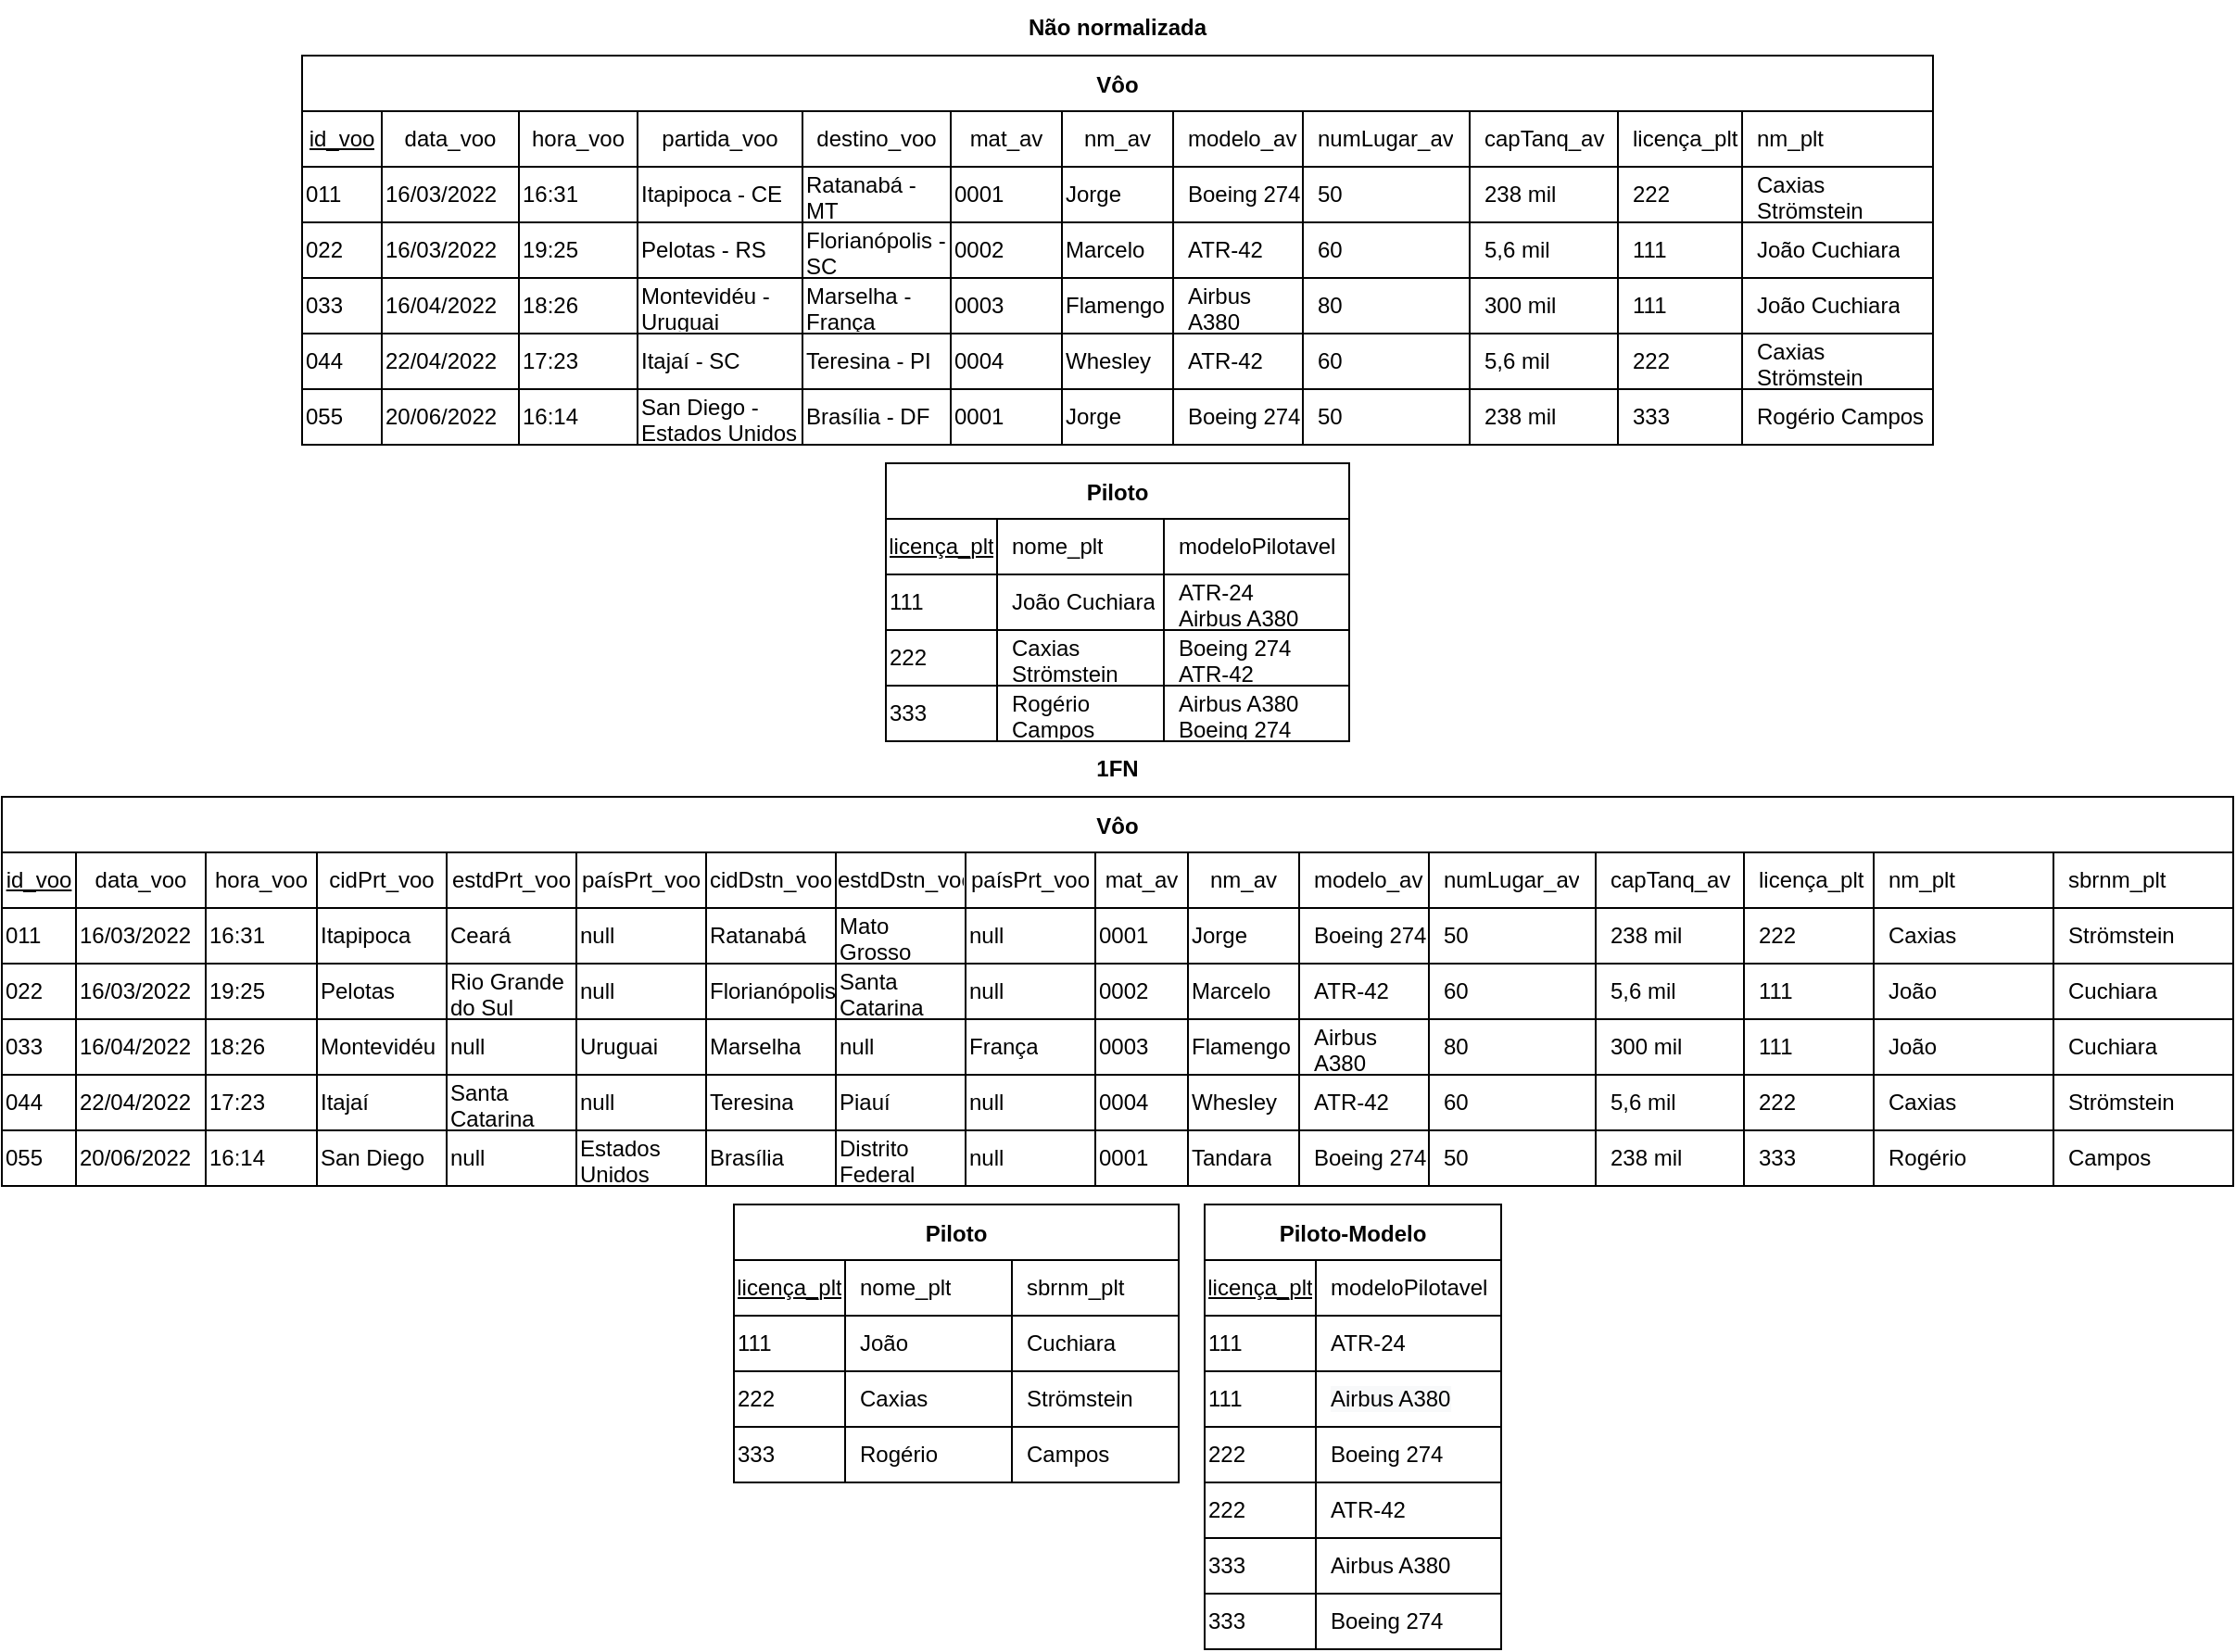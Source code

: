 <mxfile version="20.0.0" type="github">
  <diagram id="vThqgdTcGxecUPUlP4uH" name="Ex3">
    <mxGraphModel dx="665" dy="471" grid="1" gridSize="10" guides="1" tooltips="1" connect="1" arrows="1" fold="1" page="1" pageScale="1" pageWidth="827" pageHeight="1169" math="0" shadow="0">
      <root>
        <mxCell id="0" />
        <mxCell id="1" parent="0" />
        <mxCell id="BJTNGmuwHmOQBh0ry1tt-1" value="Vôo" style="shape=table;startSize=30;container=1;collapsible=0;childLayout=tableLayout;fixedRows=1;rowLines=1;fontStyle=1;swimlaneFillColor=default;align=center;" parent="1" vertex="1">
          <mxGeometry x="388" y="30" width="880" height="210" as="geometry" />
        </mxCell>
        <mxCell id="BJTNGmuwHmOQBh0ry1tt-15" style="shape=tableRow;horizontal=0;startSize=0;swimlaneHead=0;swimlaneBody=0;top=0;left=0;bottom=0;right=0;collapsible=0;dropTarget=0;fillColor=none;points=[[0,0.5],[1,0.5]];portConstraint=eastwest;" parent="BJTNGmuwHmOQBh0ry1tt-1" vertex="1">
          <mxGeometry y="30" width="880" height="30" as="geometry" />
        </mxCell>
        <mxCell id="BJTNGmuwHmOQBh0ry1tt-59" value="id_voo" style="shape=partialRectangle;html=1;whiteSpace=wrap;connectable=0;fillColor=none;top=0;left=0;bottom=0;right=0;overflow=hidden;pointerEvents=1;fontStyle=4" parent="BJTNGmuwHmOQBh0ry1tt-15" vertex="1">
          <mxGeometry width="43" height="30" as="geometry">
            <mxRectangle width="43" height="30" as="alternateBounds" />
          </mxGeometry>
        </mxCell>
        <mxCell id="BJTNGmuwHmOQBh0ry1tt-64" value="data_voo" style="shape=partialRectangle;html=1;whiteSpace=wrap;connectable=0;fillColor=none;top=0;left=0;bottom=0;right=0;overflow=hidden;pointerEvents=1;fontStyle=0" parent="BJTNGmuwHmOQBh0ry1tt-15" vertex="1">
          <mxGeometry x="43" width="74" height="30" as="geometry">
            <mxRectangle width="74" height="30" as="alternateBounds" />
          </mxGeometry>
        </mxCell>
        <mxCell id="BJTNGmuwHmOQBh0ry1tt-69" value="hora_voo" style="shape=partialRectangle;html=1;whiteSpace=wrap;connectable=0;fillColor=none;top=0;left=0;bottom=0;right=0;overflow=hidden;pointerEvents=1;fontStyle=0" parent="BJTNGmuwHmOQBh0ry1tt-15" vertex="1">
          <mxGeometry x="117" width="64" height="30" as="geometry">
            <mxRectangle width="64" height="30" as="alternateBounds" />
          </mxGeometry>
        </mxCell>
        <mxCell id="BJTNGmuwHmOQBh0ry1tt-79" value="partida_voo" style="shape=partialRectangle;html=1;whiteSpace=wrap;connectable=0;fillColor=none;top=0;left=0;bottom=0;right=0;overflow=hidden;pointerEvents=1;fontStyle=0" parent="BJTNGmuwHmOQBh0ry1tt-15" vertex="1">
          <mxGeometry x="181" width="89" height="30" as="geometry">
            <mxRectangle width="89" height="30" as="alternateBounds" />
          </mxGeometry>
        </mxCell>
        <mxCell id="BJTNGmuwHmOQBh0ry1tt-74" value="destino_voo" style="shape=partialRectangle;html=1;whiteSpace=wrap;connectable=0;fillColor=none;top=0;left=0;bottom=0;right=0;overflow=hidden;pointerEvents=1;fontStyle=0" parent="BJTNGmuwHmOQBh0ry1tt-15" vertex="1">
          <mxGeometry x="270" width="80" height="30" as="geometry">
            <mxRectangle width="80" height="30" as="alternateBounds" />
          </mxGeometry>
        </mxCell>
        <mxCell id="BJTNGmuwHmOQBh0ry1tt-16" value="mat_av" style="shape=partialRectangle;html=1;whiteSpace=wrap;connectable=0;fillColor=none;top=0;left=0;bottom=0;right=0;overflow=hidden;pointerEvents=1;fontStyle=0" parent="BJTNGmuwHmOQBh0ry1tt-15" vertex="1">
          <mxGeometry x="350" width="60" height="30" as="geometry">
            <mxRectangle width="60" height="30" as="alternateBounds" />
          </mxGeometry>
        </mxCell>
        <mxCell id="BJTNGmuwHmOQBh0ry1tt-18" value="nm_av" style="shape=partialRectangle;html=1;whiteSpace=wrap;connectable=0;fillColor=none;top=0;left=0;bottom=0;right=0;overflow=hidden;pointerEvents=1;fontStyle=0" parent="BJTNGmuwHmOQBh0ry1tt-15" vertex="1">
          <mxGeometry x="410" width="60" height="30" as="geometry">
            <mxRectangle width="60" height="30" as="alternateBounds" />
          </mxGeometry>
        </mxCell>
        <mxCell id="BJTNGmuwHmOQBh0ry1tt-17" value="modelo_av" style="shape=partialRectangle;html=1;whiteSpace=wrap;connectable=0;fillColor=none;top=0;left=0;bottom=0;right=0;align=left;spacingLeft=6;overflow=hidden;" parent="BJTNGmuwHmOQBh0ry1tt-15" vertex="1">
          <mxGeometry x="470" width="70" height="30" as="geometry">
            <mxRectangle width="70" height="30" as="alternateBounds" />
          </mxGeometry>
        </mxCell>
        <mxCell id="BJTNGmuwHmOQBh0ry1tt-22" value="numLugar_av" style="shape=partialRectangle;html=1;whiteSpace=wrap;connectable=0;fillColor=none;top=0;left=0;bottom=0;right=0;align=left;spacingLeft=6;overflow=hidden;" parent="BJTNGmuwHmOQBh0ry1tt-15" vertex="1">
          <mxGeometry x="540" width="90" height="30" as="geometry">
            <mxRectangle width="90" height="30" as="alternateBounds" />
          </mxGeometry>
        </mxCell>
        <mxCell id="BJTNGmuwHmOQBh0ry1tt-26" value="capTanq_av" style="shape=partialRectangle;html=1;whiteSpace=wrap;connectable=0;fillColor=none;top=0;left=0;bottom=0;right=0;align=left;spacingLeft=6;overflow=hidden;" parent="BJTNGmuwHmOQBh0ry1tt-15" vertex="1">
          <mxGeometry x="630" width="80" height="30" as="geometry">
            <mxRectangle width="80" height="30" as="alternateBounds" />
          </mxGeometry>
        </mxCell>
        <mxCell id="yWR92MFlafuwgwzrB9nw-1" value="licença_plt" style="shape=partialRectangle;html=1;whiteSpace=wrap;connectable=0;fillColor=none;top=0;left=0;bottom=0;right=0;align=left;spacingLeft=6;overflow=hidden;" vertex="1" parent="BJTNGmuwHmOQBh0ry1tt-15">
          <mxGeometry x="710" width="67" height="30" as="geometry">
            <mxRectangle width="67" height="30" as="alternateBounds" />
          </mxGeometry>
        </mxCell>
        <mxCell id="yWR92MFlafuwgwzrB9nw-7" value="nm_plt" style="shape=partialRectangle;html=1;whiteSpace=wrap;connectable=0;fillColor=none;top=0;left=0;bottom=0;right=0;align=left;spacingLeft=6;overflow=hidden;" vertex="1" parent="BJTNGmuwHmOQBh0ry1tt-15">
          <mxGeometry x="777" width="103" height="30" as="geometry">
            <mxRectangle width="103" height="30" as="alternateBounds" />
          </mxGeometry>
        </mxCell>
        <mxCell id="BJTNGmuwHmOQBh0ry1tt-2" value="" style="shape=tableRow;horizontal=0;startSize=0;swimlaneHead=0;swimlaneBody=0;top=0;left=0;bottom=0;right=0;collapsible=0;dropTarget=0;fillColor=none;points=[[0,0.5],[1,0.5]];portConstraint=eastwest;" parent="BJTNGmuwHmOQBh0ry1tt-1" vertex="1">
          <mxGeometry y="60" width="880" height="30" as="geometry" />
        </mxCell>
        <mxCell id="BJTNGmuwHmOQBh0ry1tt-60" value="011" style="shape=partialRectangle;html=1;whiteSpace=wrap;connectable=0;fillColor=none;top=0;left=0;bottom=0;right=0;overflow=hidden;pointerEvents=1;align=left;" parent="BJTNGmuwHmOQBh0ry1tt-2" vertex="1">
          <mxGeometry width="43" height="30" as="geometry">
            <mxRectangle width="43" height="30" as="alternateBounds" />
          </mxGeometry>
        </mxCell>
        <mxCell id="BJTNGmuwHmOQBh0ry1tt-65" value="16/03/2022" style="shape=partialRectangle;html=1;whiteSpace=wrap;connectable=0;fillColor=none;top=0;left=0;bottom=0;right=0;overflow=hidden;pointerEvents=1;align=left;" parent="BJTNGmuwHmOQBh0ry1tt-2" vertex="1">
          <mxGeometry x="43" width="74" height="30" as="geometry">
            <mxRectangle width="74" height="30" as="alternateBounds" />
          </mxGeometry>
        </mxCell>
        <mxCell id="BJTNGmuwHmOQBh0ry1tt-70" value="16:31" style="shape=partialRectangle;html=1;whiteSpace=wrap;connectable=0;fillColor=none;top=0;left=0;bottom=0;right=0;overflow=hidden;pointerEvents=1;align=left;" parent="BJTNGmuwHmOQBh0ry1tt-2" vertex="1">
          <mxGeometry x="117" width="64" height="30" as="geometry">
            <mxRectangle width="64" height="30" as="alternateBounds" />
          </mxGeometry>
        </mxCell>
        <mxCell id="BJTNGmuwHmOQBh0ry1tt-80" value="Itapipoca - CE" style="shape=partialRectangle;html=1;whiteSpace=wrap;connectable=0;fillColor=none;top=0;left=0;bottom=0;right=0;overflow=hidden;pointerEvents=1;align=left;" parent="BJTNGmuwHmOQBh0ry1tt-2" vertex="1">
          <mxGeometry x="181" width="89" height="30" as="geometry">
            <mxRectangle width="89" height="30" as="alternateBounds" />
          </mxGeometry>
        </mxCell>
        <mxCell id="BJTNGmuwHmOQBh0ry1tt-75" value="Ratanabá - MT" style="shape=partialRectangle;html=1;whiteSpace=wrap;connectable=0;fillColor=none;top=0;left=0;bottom=0;right=0;overflow=hidden;pointerEvents=1;align=left;" parent="BJTNGmuwHmOQBh0ry1tt-2" vertex="1">
          <mxGeometry x="270" width="80" height="30" as="geometry">
            <mxRectangle width="80" height="30" as="alternateBounds" />
          </mxGeometry>
        </mxCell>
        <mxCell id="BJTNGmuwHmOQBh0ry1tt-3" value="0001" style="shape=partialRectangle;html=1;whiteSpace=wrap;connectable=0;fillColor=none;top=0;left=0;bottom=0;right=0;overflow=hidden;pointerEvents=1;align=left;" parent="BJTNGmuwHmOQBh0ry1tt-2" vertex="1">
          <mxGeometry x="350" width="60" height="30" as="geometry">
            <mxRectangle width="60" height="30" as="alternateBounds" />
          </mxGeometry>
        </mxCell>
        <mxCell id="BJTNGmuwHmOQBh0ry1tt-19" value="Jorge" style="shape=partialRectangle;html=1;whiteSpace=wrap;connectable=0;fillColor=none;top=0;left=0;bottom=0;right=0;overflow=hidden;pointerEvents=1;align=left;" parent="BJTNGmuwHmOQBh0ry1tt-2" vertex="1">
          <mxGeometry x="410" width="60" height="30" as="geometry">
            <mxRectangle width="60" height="30" as="alternateBounds" />
          </mxGeometry>
        </mxCell>
        <mxCell id="BJTNGmuwHmOQBh0ry1tt-4" value="Boeing 274" style="shape=partialRectangle;html=1;whiteSpace=wrap;connectable=0;fillColor=none;top=0;left=0;bottom=0;right=0;align=left;spacingLeft=6;overflow=hidden;verticalAlign=middle;horizontal=1;" parent="BJTNGmuwHmOQBh0ry1tt-2" vertex="1">
          <mxGeometry x="470" width="70" height="30" as="geometry">
            <mxRectangle width="70" height="30" as="alternateBounds" />
          </mxGeometry>
        </mxCell>
        <mxCell id="BJTNGmuwHmOQBh0ry1tt-23" value="50" style="shape=partialRectangle;html=1;whiteSpace=wrap;connectable=0;fillColor=none;top=0;left=0;bottom=0;right=0;align=left;spacingLeft=6;overflow=hidden;" parent="BJTNGmuwHmOQBh0ry1tt-2" vertex="1">
          <mxGeometry x="540" width="90" height="30" as="geometry">
            <mxRectangle width="90" height="30" as="alternateBounds" />
          </mxGeometry>
        </mxCell>
        <mxCell id="BJTNGmuwHmOQBh0ry1tt-27" value="238 mil" style="shape=partialRectangle;html=1;whiteSpace=wrap;connectable=0;fillColor=none;top=0;left=0;bottom=0;right=0;align=left;spacingLeft=6;overflow=hidden;" parent="BJTNGmuwHmOQBh0ry1tt-2" vertex="1">
          <mxGeometry x="630" width="80" height="30" as="geometry">
            <mxRectangle width="80" height="30" as="alternateBounds" />
          </mxGeometry>
        </mxCell>
        <mxCell id="yWR92MFlafuwgwzrB9nw-2" value="222" style="shape=partialRectangle;html=1;whiteSpace=wrap;connectable=0;fillColor=none;top=0;left=0;bottom=0;right=0;align=left;spacingLeft=6;overflow=hidden;" vertex="1" parent="BJTNGmuwHmOQBh0ry1tt-2">
          <mxGeometry x="710" width="67" height="30" as="geometry">
            <mxRectangle width="67" height="30" as="alternateBounds" />
          </mxGeometry>
        </mxCell>
        <mxCell id="yWR92MFlafuwgwzrB9nw-8" value="Caxias Strömstein" style="shape=partialRectangle;html=1;whiteSpace=wrap;connectable=0;fillColor=none;top=0;left=0;bottom=0;right=0;align=left;spacingLeft=6;overflow=hidden;" vertex="1" parent="BJTNGmuwHmOQBh0ry1tt-2">
          <mxGeometry x="777" width="103" height="30" as="geometry">
            <mxRectangle width="103" height="30" as="alternateBounds" />
          </mxGeometry>
        </mxCell>
        <mxCell id="BJTNGmuwHmOQBh0ry1tt-5" value="" style="shape=tableRow;horizontal=0;startSize=0;swimlaneHead=0;swimlaneBody=0;top=0;left=0;bottom=0;right=0;collapsible=0;dropTarget=0;fillColor=none;points=[[0,0.5],[1,0.5]];portConstraint=eastwest;" parent="BJTNGmuwHmOQBh0ry1tt-1" vertex="1">
          <mxGeometry y="90" width="880" height="30" as="geometry" />
        </mxCell>
        <mxCell id="BJTNGmuwHmOQBh0ry1tt-61" value="022" style="shape=partialRectangle;html=1;whiteSpace=wrap;connectable=0;fillColor=none;top=0;left=0;bottom=0;right=0;overflow=hidden;align=left;" parent="BJTNGmuwHmOQBh0ry1tt-5" vertex="1">
          <mxGeometry width="43" height="30" as="geometry">
            <mxRectangle width="43" height="30" as="alternateBounds" />
          </mxGeometry>
        </mxCell>
        <mxCell id="BJTNGmuwHmOQBh0ry1tt-66" value="16/03/2022" style="shape=partialRectangle;html=1;whiteSpace=wrap;connectable=0;fillColor=none;top=0;left=0;bottom=0;right=0;overflow=hidden;align=left;" parent="BJTNGmuwHmOQBh0ry1tt-5" vertex="1">
          <mxGeometry x="43" width="74" height="30" as="geometry">
            <mxRectangle width="74" height="30" as="alternateBounds" />
          </mxGeometry>
        </mxCell>
        <mxCell id="BJTNGmuwHmOQBh0ry1tt-71" value="19:25" style="shape=partialRectangle;html=1;whiteSpace=wrap;connectable=0;fillColor=none;top=0;left=0;bottom=0;right=0;overflow=hidden;align=left;" parent="BJTNGmuwHmOQBh0ry1tt-5" vertex="1">
          <mxGeometry x="117" width="64" height="30" as="geometry">
            <mxRectangle width="64" height="30" as="alternateBounds" />
          </mxGeometry>
        </mxCell>
        <mxCell id="BJTNGmuwHmOQBh0ry1tt-81" value="Pelotas - RS" style="shape=partialRectangle;html=1;whiteSpace=wrap;connectable=0;fillColor=none;top=0;left=0;bottom=0;right=0;overflow=hidden;align=left;" parent="BJTNGmuwHmOQBh0ry1tt-5" vertex="1">
          <mxGeometry x="181" width="89" height="30" as="geometry">
            <mxRectangle width="89" height="30" as="alternateBounds" />
          </mxGeometry>
        </mxCell>
        <mxCell id="BJTNGmuwHmOQBh0ry1tt-76" value="Florianópolis - SC" style="shape=partialRectangle;html=1;whiteSpace=wrap;connectable=0;fillColor=none;top=0;left=0;bottom=0;right=0;overflow=hidden;align=left;" parent="BJTNGmuwHmOQBh0ry1tt-5" vertex="1">
          <mxGeometry x="270" width="80" height="30" as="geometry">
            <mxRectangle width="80" height="30" as="alternateBounds" />
          </mxGeometry>
        </mxCell>
        <mxCell id="BJTNGmuwHmOQBh0ry1tt-6" value="0002" style="shape=partialRectangle;html=1;whiteSpace=wrap;connectable=0;fillColor=none;top=0;left=0;bottom=0;right=0;overflow=hidden;align=left;" parent="BJTNGmuwHmOQBh0ry1tt-5" vertex="1">
          <mxGeometry x="350" width="60" height="30" as="geometry">
            <mxRectangle width="60" height="30" as="alternateBounds" />
          </mxGeometry>
        </mxCell>
        <mxCell id="BJTNGmuwHmOQBh0ry1tt-20" value="Marcelo" style="shape=partialRectangle;html=1;whiteSpace=wrap;connectable=0;fillColor=none;top=0;left=0;bottom=0;right=0;overflow=hidden;align=left;" parent="BJTNGmuwHmOQBh0ry1tt-5" vertex="1">
          <mxGeometry x="410" width="60" height="30" as="geometry">
            <mxRectangle width="60" height="30" as="alternateBounds" />
          </mxGeometry>
        </mxCell>
        <mxCell id="BJTNGmuwHmOQBh0ry1tt-7" value="ATR-42" style="shape=partialRectangle;html=1;whiteSpace=wrap;connectable=0;fillColor=none;top=0;left=0;bottom=0;right=0;align=left;spacingLeft=6;overflow=hidden;" parent="BJTNGmuwHmOQBh0ry1tt-5" vertex="1">
          <mxGeometry x="470" width="70" height="30" as="geometry">
            <mxRectangle width="70" height="30" as="alternateBounds" />
          </mxGeometry>
        </mxCell>
        <mxCell id="BJTNGmuwHmOQBh0ry1tt-24" value="60" style="shape=partialRectangle;html=1;whiteSpace=wrap;connectable=0;fillColor=none;top=0;left=0;bottom=0;right=0;align=left;spacingLeft=6;overflow=hidden;" parent="BJTNGmuwHmOQBh0ry1tt-5" vertex="1">
          <mxGeometry x="540" width="90" height="30" as="geometry">
            <mxRectangle width="90" height="30" as="alternateBounds" />
          </mxGeometry>
        </mxCell>
        <mxCell id="BJTNGmuwHmOQBh0ry1tt-28" value="5,6 mil" style="shape=partialRectangle;html=1;whiteSpace=wrap;connectable=0;fillColor=none;top=0;left=0;bottom=0;right=0;align=left;spacingLeft=6;overflow=hidden;" parent="BJTNGmuwHmOQBh0ry1tt-5" vertex="1">
          <mxGeometry x="630" width="80" height="30" as="geometry">
            <mxRectangle width="80" height="30" as="alternateBounds" />
          </mxGeometry>
        </mxCell>
        <mxCell id="yWR92MFlafuwgwzrB9nw-3" value="111" style="shape=partialRectangle;html=1;whiteSpace=wrap;connectable=0;fillColor=none;top=0;left=0;bottom=0;right=0;align=left;spacingLeft=6;overflow=hidden;" vertex="1" parent="BJTNGmuwHmOQBh0ry1tt-5">
          <mxGeometry x="710" width="67" height="30" as="geometry">
            <mxRectangle width="67" height="30" as="alternateBounds" />
          </mxGeometry>
        </mxCell>
        <mxCell id="yWR92MFlafuwgwzrB9nw-9" value="João Cuchiara" style="shape=partialRectangle;html=1;whiteSpace=wrap;connectable=0;fillColor=none;top=0;left=0;bottom=0;right=0;align=left;spacingLeft=6;overflow=hidden;" vertex="1" parent="BJTNGmuwHmOQBh0ry1tt-5">
          <mxGeometry x="777" width="103" height="30" as="geometry">
            <mxRectangle width="103" height="30" as="alternateBounds" />
          </mxGeometry>
        </mxCell>
        <mxCell id="BJTNGmuwHmOQBh0ry1tt-8" value="" style="shape=tableRow;horizontal=0;startSize=0;swimlaneHead=0;swimlaneBody=0;top=0;left=0;bottom=0;right=0;collapsible=0;dropTarget=0;fillColor=none;points=[[0,0.5],[1,0.5]];portConstraint=eastwest;" parent="BJTNGmuwHmOQBh0ry1tt-1" vertex="1">
          <mxGeometry y="120" width="880" height="30" as="geometry" />
        </mxCell>
        <mxCell id="BJTNGmuwHmOQBh0ry1tt-62" value="033" style="shape=partialRectangle;html=1;whiteSpace=wrap;connectable=0;fillColor=none;top=0;left=0;bottom=0;right=0;overflow=hidden;align=left;" parent="BJTNGmuwHmOQBh0ry1tt-8" vertex="1">
          <mxGeometry width="43" height="30" as="geometry">
            <mxRectangle width="43" height="30" as="alternateBounds" />
          </mxGeometry>
        </mxCell>
        <mxCell id="BJTNGmuwHmOQBh0ry1tt-67" value="16/04/2022" style="shape=partialRectangle;html=1;whiteSpace=wrap;connectable=0;fillColor=none;top=0;left=0;bottom=0;right=0;overflow=hidden;align=left;" parent="BJTNGmuwHmOQBh0ry1tt-8" vertex="1">
          <mxGeometry x="43" width="74" height="30" as="geometry">
            <mxRectangle width="74" height="30" as="alternateBounds" />
          </mxGeometry>
        </mxCell>
        <mxCell id="BJTNGmuwHmOQBh0ry1tt-72" value="18:26" style="shape=partialRectangle;html=1;whiteSpace=wrap;connectable=0;fillColor=none;top=0;left=0;bottom=0;right=0;overflow=hidden;align=left;" parent="BJTNGmuwHmOQBh0ry1tt-8" vertex="1">
          <mxGeometry x="117" width="64" height="30" as="geometry">
            <mxRectangle width="64" height="30" as="alternateBounds" />
          </mxGeometry>
        </mxCell>
        <mxCell id="BJTNGmuwHmOQBh0ry1tt-82" value="Montevidéu - Uruguai" style="shape=partialRectangle;html=1;whiteSpace=wrap;connectable=0;fillColor=none;top=0;left=0;bottom=0;right=0;overflow=hidden;align=left;" parent="BJTNGmuwHmOQBh0ry1tt-8" vertex="1">
          <mxGeometry x="181" width="89" height="30" as="geometry">
            <mxRectangle width="89" height="30" as="alternateBounds" />
          </mxGeometry>
        </mxCell>
        <mxCell id="BJTNGmuwHmOQBh0ry1tt-77" value="Marselha - França" style="shape=partialRectangle;html=1;whiteSpace=wrap;connectable=0;fillColor=none;top=0;left=0;bottom=0;right=0;overflow=hidden;align=left;" parent="BJTNGmuwHmOQBh0ry1tt-8" vertex="1">
          <mxGeometry x="270" width="80" height="30" as="geometry">
            <mxRectangle width="80" height="30" as="alternateBounds" />
          </mxGeometry>
        </mxCell>
        <mxCell id="BJTNGmuwHmOQBh0ry1tt-9" value="0003" style="shape=partialRectangle;html=1;whiteSpace=wrap;connectable=0;fillColor=none;top=0;left=0;bottom=0;right=0;overflow=hidden;align=left;" parent="BJTNGmuwHmOQBh0ry1tt-8" vertex="1">
          <mxGeometry x="350" width="60" height="30" as="geometry">
            <mxRectangle width="60" height="30" as="alternateBounds" />
          </mxGeometry>
        </mxCell>
        <mxCell id="BJTNGmuwHmOQBh0ry1tt-21" value="Flamengo" style="shape=partialRectangle;html=1;whiteSpace=wrap;connectable=0;fillColor=none;top=0;left=0;bottom=0;right=0;overflow=hidden;align=left;" parent="BJTNGmuwHmOQBh0ry1tt-8" vertex="1">
          <mxGeometry x="410" width="60" height="30" as="geometry">
            <mxRectangle width="60" height="30" as="alternateBounds" />
          </mxGeometry>
        </mxCell>
        <mxCell id="BJTNGmuwHmOQBh0ry1tt-10" value="Airbus A380" style="shape=partialRectangle;html=1;whiteSpace=wrap;connectable=0;fillColor=none;top=0;left=0;bottom=0;right=0;align=left;spacingLeft=6;overflow=hidden;" parent="BJTNGmuwHmOQBh0ry1tt-8" vertex="1">
          <mxGeometry x="470" width="70" height="30" as="geometry">
            <mxRectangle width="70" height="30" as="alternateBounds" />
          </mxGeometry>
        </mxCell>
        <mxCell id="BJTNGmuwHmOQBh0ry1tt-25" value="80" style="shape=partialRectangle;html=1;whiteSpace=wrap;connectable=0;fillColor=none;top=0;left=0;bottom=0;right=0;align=left;spacingLeft=6;overflow=hidden;" parent="BJTNGmuwHmOQBh0ry1tt-8" vertex="1">
          <mxGeometry x="540" width="90" height="30" as="geometry">
            <mxRectangle width="90" height="30" as="alternateBounds" />
          </mxGeometry>
        </mxCell>
        <mxCell id="BJTNGmuwHmOQBh0ry1tt-29" value="300 mil" style="shape=partialRectangle;html=1;whiteSpace=wrap;connectable=0;fillColor=none;top=0;left=0;bottom=0;right=0;align=left;spacingLeft=6;overflow=hidden;" parent="BJTNGmuwHmOQBh0ry1tt-8" vertex="1">
          <mxGeometry x="630" width="80" height="30" as="geometry">
            <mxRectangle width="80" height="30" as="alternateBounds" />
          </mxGeometry>
        </mxCell>
        <mxCell id="yWR92MFlafuwgwzrB9nw-4" value="111" style="shape=partialRectangle;html=1;whiteSpace=wrap;connectable=0;fillColor=none;top=0;left=0;bottom=0;right=0;align=left;spacingLeft=6;overflow=hidden;" vertex="1" parent="BJTNGmuwHmOQBh0ry1tt-8">
          <mxGeometry x="710" width="67" height="30" as="geometry">
            <mxRectangle width="67" height="30" as="alternateBounds" />
          </mxGeometry>
        </mxCell>
        <mxCell id="yWR92MFlafuwgwzrB9nw-10" value="João Cuchiara" style="shape=partialRectangle;html=1;whiteSpace=wrap;connectable=0;fillColor=none;top=0;left=0;bottom=0;right=0;align=left;spacingLeft=6;overflow=hidden;" vertex="1" parent="BJTNGmuwHmOQBh0ry1tt-8">
          <mxGeometry x="777" width="103" height="30" as="geometry">
            <mxRectangle width="103" height="30" as="alternateBounds" />
          </mxGeometry>
        </mxCell>
        <mxCell id="BJTNGmuwHmOQBh0ry1tt-36" style="shape=tableRow;horizontal=0;startSize=0;swimlaneHead=0;swimlaneBody=0;top=0;left=0;bottom=0;right=0;collapsible=0;dropTarget=0;fillColor=none;points=[[0,0.5],[1,0.5]];portConstraint=eastwest;" parent="BJTNGmuwHmOQBh0ry1tt-1" vertex="1">
          <mxGeometry y="150" width="880" height="30" as="geometry" />
        </mxCell>
        <mxCell id="BJTNGmuwHmOQBh0ry1tt-63" value="044" style="shape=partialRectangle;html=1;whiteSpace=wrap;connectable=0;fillColor=none;top=0;left=0;bottom=0;right=0;overflow=hidden;align=left;" parent="BJTNGmuwHmOQBh0ry1tt-36" vertex="1">
          <mxGeometry width="43" height="30" as="geometry">
            <mxRectangle width="43" height="30" as="alternateBounds" />
          </mxGeometry>
        </mxCell>
        <mxCell id="BJTNGmuwHmOQBh0ry1tt-68" value="22/04/2022" style="shape=partialRectangle;html=1;whiteSpace=wrap;connectable=0;fillColor=none;top=0;left=0;bottom=0;right=0;overflow=hidden;align=left;" parent="BJTNGmuwHmOQBh0ry1tt-36" vertex="1">
          <mxGeometry x="43" width="74" height="30" as="geometry">
            <mxRectangle width="74" height="30" as="alternateBounds" />
          </mxGeometry>
        </mxCell>
        <mxCell id="BJTNGmuwHmOQBh0ry1tt-73" value="17:23" style="shape=partialRectangle;html=1;whiteSpace=wrap;connectable=0;fillColor=none;top=0;left=0;bottom=0;right=0;overflow=hidden;align=left;" parent="BJTNGmuwHmOQBh0ry1tt-36" vertex="1">
          <mxGeometry x="117" width="64" height="30" as="geometry">
            <mxRectangle width="64" height="30" as="alternateBounds" />
          </mxGeometry>
        </mxCell>
        <mxCell id="BJTNGmuwHmOQBh0ry1tt-83" value="Itajaí - SC" style="shape=partialRectangle;html=1;whiteSpace=wrap;connectable=0;fillColor=none;top=0;left=0;bottom=0;right=0;overflow=hidden;align=left;" parent="BJTNGmuwHmOQBh0ry1tt-36" vertex="1">
          <mxGeometry x="181" width="89" height="30" as="geometry">
            <mxRectangle width="89" height="30" as="alternateBounds" />
          </mxGeometry>
        </mxCell>
        <mxCell id="BJTNGmuwHmOQBh0ry1tt-78" value="Teresina - PI" style="shape=partialRectangle;html=1;whiteSpace=wrap;connectable=0;fillColor=none;top=0;left=0;bottom=0;right=0;overflow=hidden;align=left;" parent="BJTNGmuwHmOQBh0ry1tt-36" vertex="1">
          <mxGeometry x="270" width="80" height="30" as="geometry">
            <mxRectangle width="80" height="30" as="alternateBounds" />
          </mxGeometry>
        </mxCell>
        <mxCell id="BJTNGmuwHmOQBh0ry1tt-37" value="0004" style="shape=partialRectangle;html=1;whiteSpace=wrap;connectable=0;fillColor=none;top=0;left=0;bottom=0;right=0;overflow=hidden;align=left;" parent="BJTNGmuwHmOQBh0ry1tt-36" vertex="1">
          <mxGeometry x="350" width="60" height="30" as="geometry">
            <mxRectangle width="60" height="30" as="alternateBounds" />
          </mxGeometry>
        </mxCell>
        <mxCell id="BJTNGmuwHmOQBh0ry1tt-38" value="Whesley" style="shape=partialRectangle;html=1;whiteSpace=wrap;connectable=0;fillColor=none;top=0;left=0;bottom=0;right=0;overflow=hidden;align=left;" parent="BJTNGmuwHmOQBh0ry1tt-36" vertex="1">
          <mxGeometry x="410" width="60" height="30" as="geometry">
            <mxRectangle width="60" height="30" as="alternateBounds" />
          </mxGeometry>
        </mxCell>
        <mxCell id="BJTNGmuwHmOQBh0ry1tt-39" value="ATR-42" style="shape=partialRectangle;html=1;whiteSpace=wrap;connectable=0;fillColor=none;top=0;left=0;bottom=0;right=0;align=left;spacingLeft=6;overflow=hidden;" parent="BJTNGmuwHmOQBh0ry1tt-36" vertex="1">
          <mxGeometry x="470" width="70" height="30" as="geometry">
            <mxRectangle width="70" height="30" as="alternateBounds" />
          </mxGeometry>
        </mxCell>
        <mxCell id="BJTNGmuwHmOQBh0ry1tt-40" value="60" style="shape=partialRectangle;html=1;whiteSpace=wrap;connectable=0;fillColor=none;top=0;left=0;bottom=0;right=0;align=left;spacingLeft=6;overflow=hidden;" parent="BJTNGmuwHmOQBh0ry1tt-36" vertex="1">
          <mxGeometry x="540" width="90" height="30" as="geometry">
            <mxRectangle width="90" height="30" as="alternateBounds" />
          </mxGeometry>
        </mxCell>
        <mxCell id="BJTNGmuwHmOQBh0ry1tt-41" value="5,6 mil" style="shape=partialRectangle;html=1;whiteSpace=wrap;connectable=0;fillColor=none;top=0;left=0;bottom=0;right=0;align=left;spacingLeft=6;overflow=hidden;" parent="BJTNGmuwHmOQBh0ry1tt-36" vertex="1">
          <mxGeometry x="630" width="80" height="30" as="geometry">
            <mxRectangle width="80" height="30" as="alternateBounds" />
          </mxGeometry>
        </mxCell>
        <mxCell id="yWR92MFlafuwgwzrB9nw-5" value="222" style="shape=partialRectangle;html=1;whiteSpace=wrap;connectable=0;fillColor=none;top=0;left=0;bottom=0;right=0;align=left;spacingLeft=6;overflow=hidden;" vertex="1" parent="BJTNGmuwHmOQBh0ry1tt-36">
          <mxGeometry x="710" width="67" height="30" as="geometry">
            <mxRectangle width="67" height="30" as="alternateBounds" />
          </mxGeometry>
        </mxCell>
        <mxCell id="yWR92MFlafuwgwzrB9nw-11" value="&lt;span style=&quot;&quot;&gt;Caxias Strömstein&lt;/span&gt;" style="shape=partialRectangle;html=1;whiteSpace=wrap;connectable=0;fillColor=none;top=0;left=0;bottom=0;right=0;align=left;spacingLeft=6;overflow=hidden;" vertex="1" parent="BJTNGmuwHmOQBh0ry1tt-36">
          <mxGeometry x="777" width="103" height="30" as="geometry">
            <mxRectangle width="103" height="30" as="alternateBounds" />
          </mxGeometry>
        </mxCell>
        <mxCell id="BJTNGmuwHmOQBh0ry1tt-84" style="shape=tableRow;horizontal=0;startSize=0;swimlaneHead=0;swimlaneBody=0;top=0;left=0;bottom=0;right=0;collapsible=0;dropTarget=0;fillColor=none;points=[[0,0.5],[1,0.5]];portConstraint=eastwest;" parent="BJTNGmuwHmOQBh0ry1tt-1" vertex="1">
          <mxGeometry y="180" width="880" height="30" as="geometry" />
        </mxCell>
        <mxCell id="BJTNGmuwHmOQBh0ry1tt-85" value="055" style="shape=partialRectangle;html=1;whiteSpace=wrap;connectable=0;fillColor=none;top=0;left=0;bottom=0;right=0;overflow=hidden;align=left;" parent="BJTNGmuwHmOQBh0ry1tt-84" vertex="1">
          <mxGeometry width="43" height="30" as="geometry">
            <mxRectangle width="43" height="30" as="alternateBounds" />
          </mxGeometry>
        </mxCell>
        <mxCell id="BJTNGmuwHmOQBh0ry1tt-86" value="20/06/2022" style="shape=partialRectangle;html=1;whiteSpace=wrap;connectable=0;fillColor=none;top=0;left=0;bottom=0;right=0;overflow=hidden;align=left;" parent="BJTNGmuwHmOQBh0ry1tt-84" vertex="1">
          <mxGeometry x="43" width="74" height="30" as="geometry">
            <mxRectangle width="74" height="30" as="alternateBounds" />
          </mxGeometry>
        </mxCell>
        <mxCell id="BJTNGmuwHmOQBh0ry1tt-87" value="16:14" style="shape=partialRectangle;html=1;whiteSpace=wrap;connectable=0;fillColor=none;top=0;left=0;bottom=0;right=0;overflow=hidden;align=left;" parent="BJTNGmuwHmOQBh0ry1tt-84" vertex="1">
          <mxGeometry x="117" width="64" height="30" as="geometry">
            <mxRectangle width="64" height="30" as="alternateBounds" />
          </mxGeometry>
        </mxCell>
        <mxCell id="BJTNGmuwHmOQBh0ry1tt-88" value="San Diego - Estados Unidos" style="shape=partialRectangle;html=1;whiteSpace=wrap;connectable=0;fillColor=none;top=0;left=0;bottom=0;right=0;overflow=hidden;align=left;" parent="BJTNGmuwHmOQBh0ry1tt-84" vertex="1">
          <mxGeometry x="181" width="89" height="30" as="geometry">
            <mxRectangle width="89" height="30" as="alternateBounds" />
          </mxGeometry>
        </mxCell>
        <mxCell id="BJTNGmuwHmOQBh0ry1tt-89" value="Brasília - DF" style="shape=partialRectangle;html=1;whiteSpace=wrap;connectable=0;fillColor=none;top=0;left=0;bottom=0;right=0;overflow=hidden;align=left;" parent="BJTNGmuwHmOQBh0ry1tt-84" vertex="1">
          <mxGeometry x="270" width="80" height="30" as="geometry">
            <mxRectangle width="80" height="30" as="alternateBounds" />
          </mxGeometry>
        </mxCell>
        <mxCell id="BJTNGmuwHmOQBh0ry1tt-90" value="0001" style="shape=partialRectangle;html=1;whiteSpace=wrap;connectable=0;fillColor=none;top=0;left=0;bottom=0;right=0;overflow=hidden;align=left;" parent="BJTNGmuwHmOQBh0ry1tt-84" vertex="1">
          <mxGeometry x="350" width="60" height="30" as="geometry">
            <mxRectangle width="60" height="30" as="alternateBounds" />
          </mxGeometry>
        </mxCell>
        <mxCell id="BJTNGmuwHmOQBh0ry1tt-91" value="Jorge" style="shape=partialRectangle;html=1;whiteSpace=wrap;connectable=0;fillColor=none;top=0;left=0;bottom=0;right=0;overflow=hidden;align=left;" parent="BJTNGmuwHmOQBh0ry1tt-84" vertex="1">
          <mxGeometry x="410" width="60" height="30" as="geometry">
            <mxRectangle width="60" height="30" as="alternateBounds" />
          </mxGeometry>
        </mxCell>
        <mxCell id="BJTNGmuwHmOQBh0ry1tt-92" value="Boeing 274" style="shape=partialRectangle;html=1;whiteSpace=wrap;connectable=0;fillColor=none;top=0;left=0;bottom=0;right=0;align=left;spacingLeft=6;overflow=hidden;" parent="BJTNGmuwHmOQBh0ry1tt-84" vertex="1">
          <mxGeometry x="470" width="70" height="30" as="geometry">
            <mxRectangle width="70" height="30" as="alternateBounds" />
          </mxGeometry>
        </mxCell>
        <mxCell id="BJTNGmuwHmOQBh0ry1tt-93" value="50" style="shape=partialRectangle;html=1;whiteSpace=wrap;connectable=0;fillColor=none;top=0;left=0;bottom=0;right=0;align=left;spacingLeft=6;overflow=hidden;" parent="BJTNGmuwHmOQBh0ry1tt-84" vertex="1">
          <mxGeometry x="540" width="90" height="30" as="geometry">
            <mxRectangle width="90" height="30" as="alternateBounds" />
          </mxGeometry>
        </mxCell>
        <mxCell id="BJTNGmuwHmOQBh0ry1tt-94" value="238 mil" style="shape=partialRectangle;html=1;whiteSpace=wrap;connectable=0;fillColor=none;top=0;left=0;bottom=0;right=0;align=left;spacingLeft=6;overflow=hidden;" parent="BJTNGmuwHmOQBh0ry1tt-84" vertex="1">
          <mxGeometry x="630" width="80" height="30" as="geometry">
            <mxRectangle width="80" height="30" as="alternateBounds" />
          </mxGeometry>
        </mxCell>
        <mxCell id="yWR92MFlafuwgwzrB9nw-6" value="333" style="shape=partialRectangle;html=1;whiteSpace=wrap;connectable=0;fillColor=none;top=0;left=0;bottom=0;right=0;align=left;spacingLeft=6;overflow=hidden;" vertex="1" parent="BJTNGmuwHmOQBh0ry1tt-84">
          <mxGeometry x="710" width="67" height="30" as="geometry">
            <mxRectangle width="67" height="30" as="alternateBounds" />
          </mxGeometry>
        </mxCell>
        <mxCell id="yWR92MFlafuwgwzrB9nw-12" value="&lt;span style=&quot;&quot;&gt;Rogério Campos&lt;/span&gt;" style="shape=partialRectangle;html=1;whiteSpace=wrap;connectable=0;fillColor=none;top=0;left=0;bottom=0;right=0;align=left;spacingLeft=6;overflow=hidden;" vertex="1" parent="BJTNGmuwHmOQBh0ry1tt-84">
          <mxGeometry x="777" width="103" height="30" as="geometry">
            <mxRectangle width="103" height="30" as="alternateBounds" />
          </mxGeometry>
        </mxCell>
        <mxCell id="BJTNGmuwHmOQBh0ry1tt-42" value="Piloto" style="shape=table;startSize=30;container=1;collapsible=0;childLayout=tableLayout;fixedRows=1;rowLines=1;fontStyle=1;fontSize=12;swimlaneFillColor=default;" parent="1" vertex="1">
          <mxGeometry x="703" y="250" width="250" height="150" as="geometry" />
        </mxCell>
        <mxCell id="BJTNGmuwHmOQBh0ry1tt-52" style="shape=tableRow;horizontal=0;startSize=0;swimlaneHead=0;swimlaneBody=0;top=0;left=0;bottom=0;right=0;collapsible=0;dropTarget=0;fillColor=none;points=[[0,0.5],[1,0.5]];portConstraint=eastwest;fontSize=12;" parent="BJTNGmuwHmOQBh0ry1tt-42" vertex="1">
          <mxGeometry y="30" width="250" height="30" as="geometry" />
        </mxCell>
        <mxCell id="BJTNGmuwHmOQBh0ry1tt-53" value="licença_plt" style="shape=partialRectangle;html=1;whiteSpace=wrap;connectable=0;fillColor=none;top=0;left=0;bottom=0;right=0;overflow=hidden;pointerEvents=1;fontSize=12;fontStyle=4" parent="BJTNGmuwHmOQBh0ry1tt-52" vertex="1">
          <mxGeometry width="60" height="30" as="geometry">
            <mxRectangle width="60" height="30" as="alternateBounds" />
          </mxGeometry>
        </mxCell>
        <mxCell id="BJTNGmuwHmOQBh0ry1tt-54" value="nome_plt" style="shape=partialRectangle;html=1;whiteSpace=wrap;connectable=0;fillColor=none;top=0;left=0;bottom=0;right=0;align=left;spacingLeft=6;overflow=hidden;fontSize=12;" parent="BJTNGmuwHmOQBh0ry1tt-52" vertex="1">
          <mxGeometry x="60" width="90" height="30" as="geometry">
            <mxRectangle width="90" height="30" as="alternateBounds" />
          </mxGeometry>
        </mxCell>
        <mxCell id="BJTNGmuwHmOQBh0ry1tt-55" value="modeloPilotavel" style="shape=partialRectangle;html=1;whiteSpace=wrap;connectable=0;fillColor=none;top=0;left=0;bottom=0;right=0;align=left;spacingLeft=6;overflow=hidden;fontSize=12;" parent="BJTNGmuwHmOQBh0ry1tt-52" vertex="1">
          <mxGeometry x="150" width="100" height="30" as="geometry">
            <mxRectangle width="100" height="30" as="alternateBounds" />
          </mxGeometry>
        </mxCell>
        <mxCell id="BJTNGmuwHmOQBh0ry1tt-43" value="" style="shape=tableRow;horizontal=0;startSize=0;swimlaneHead=0;swimlaneBody=0;top=0;left=0;bottom=0;right=0;collapsible=0;dropTarget=0;fillColor=none;points=[[0,0.5],[1,0.5]];portConstraint=eastwest;fontSize=12;" parent="BJTNGmuwHmOQBh0ry1tt-42" vertex="1">
          <mxGeometry y="60" width="250" height="30" as="geometry" />
        </mxCell>
        <mxCell id="BJTNGmuwHmOQBh0ry1tt-44" value="111" style="shape=partialRectangle;html=1;whiteSpace=wrap;connectable=0;fillColor=none;top=0;left=0;bottom=0;right=0;overflow=hidden;pointerEvents=1;fontSize=12;align=left;" parent="BJTNGmuwHmOQBh0ry1tt-43" vertex="1">
          <mxGeometry width="60" height="30" as="geometry">
            <mxRectangle width="60" height="30" as="alternateBounds" />
          </mxGeometry>
        </mxCell>
        <mxCell id="BJTNGmuwHmOQBh0ry1tt-45" value="João Cuchiara" style="shape=partialRectangle;html=1;whiteSpace=wrap;connectable=0;fillColor=none;top=0;left=0;bottom=0;right=0;align=left;spacingLeft=6;overflow=hidden;fontSize=12;" parent="BJTNGmuwHmOQBh0ry1tt-43" vertex="1">
          <mxGeometry x="60" width="90" height="30" as="geometry">
            <mxRectangle width="90" height="30" as="alternateBounds" />
          </mxGeometry>
        </mxCell>
        <mxCell id="BJTNGmuwHmOQBh0ry1tt-56" value="&lt;div&gt;ATR-24&lt;/div&gt;&lt;div&gt;Airbus A380&lt;br&gt;&lt;/div&gt;" style="shape=partialRectangle;html=1;whiteSpace=wrap;connectable=0;fillColor=none;top=0;left=0;bottom=0;right=0;align=left;spacingLeft=6;overflow=hidden;fontSize=12;" parent="BJTNGmuwHmOQBh0ry1tt-43" vertex="1">
          <mxGeometry x="150" width="100" height="30" as="geometry">
            <mxRectangle width="100" height="30" as="alternateBounds" />
          </mxGeometry>
        </mxCell>
        <mxCell id="BJTNGmuwHmOQBh0ry1tt-46" value="" style="shape=tableRow;horizontal=0;startSize=0;swimlaneHead=0;swimlaneBody=0;top=0;left=0;bottom=0;right=0;collapsible=0;dropTarget=0;fillColor=none;points=[[0,0.5],[1,0.5]];portConstraint=eastwest;fontSize=12;" parent="BJTNGmuwHmOQBh0ry1tt-42" vertex="1">
          <mxGeometry y="90" width="250" height="30" as="geometry" />
        </mxCell>
        <mxCell id="BJTNGmuwHmOQBh0ry1tt-47" value="222" style="shape=partialRectangle;html=1;whiteSpace=wrap;connectable=0;fillColor=none;top=0;left=0;bottom=0;right=0;overflow=hidden;fontSize=12;align=left;" parent="BJTNGmuwHmOQBh0ry1tt-46" vertex="1">
          <mxGeometry width="60" height="30" as="geometry">
            <mxRectangle width="60" height="30" as="alternateBounds" />
          </mxGeometry>
        </mxCell>
        <mxCell id="BJTNGmuwHmOQBh0ry1tt-48" value="Caxias Strömstein" style="shape=partialRectangle;html=1;whiteSpace=wrap;connectable=0;fillColor=none;top=0;left=0;bottom=0;right=0;align=left;spacingLeft=6;overflow=hidden;fontSize=12;" parent="BJTNGmuwHmOQBh0ry1tt-46" vertex="1">
          <mxGeometry x="60" width="90" height="30" as="geometry">
            <mxRectangle width="90" height="30" as="alternateBounds" />
          </mxGeometry>
        </mxCell>
        <mxCell id="BJTNGmuwHmOQBh0ry1tt-57" value="&lt;div&gt;Boeing 274&lt;/div&gt;&lt;div&gt;ATR-42&lt;br&gt;&lt;/div&gt;" style="shape=partialRectangle;html=1;whiteSpace=wrap;connectable=0;fillColor=none;top=0;left=0;bottom=0;right=0;align=left;spacingLeft=6;overflow=hidden;fontSize=12;" parent="BJTNGmuwHmOQBh0ry1tt-46" vertex="1">
          <mxGeometry x="150" width="100" height="30" as="geometry">
            <mxRectangle width="100" height="30" as="alternateBounds" />
          </mxGeometry>
        </mxCell>
        <mxCell id="BJTNGmuwHmOQBh0ry1tt-49" value="" style="shape=tableRow;horizontal=0;startSize=0;swimlaneHead=0;swimlaneBody=0;top=0;left=0;bottom=0;right=0;collapsible=0;dropTarget=0;fillColor=none;points=[[0,0.5],[1,0.5]];portConstraint=eastwest;fontSize=12;" parent="BJTNGmuwHmOQBh0ry1tt-42" vertex="1">
          <mxGeometry y="120" width="250" height="30" as="geometry" />
        </mxCell>
        <mxCell id="BJTNGmuwHmOQBh0ry1tt-50" value="333" style="shape=partialRectangle;html=1;whiteSpace=wrap;connectable=0;fillColor=none;top=0;left=0;bottom=0;right=0;overflow=hidden;fontSize=12;align=left;" parent="BJTNGmuwHmOQBh0ry1tt-49" vertex="1">
          <mxGeometry width="60" height="30" as="geometry">
            <mxRectangle width="60" height="30" as="alternateBounds" />
          </mxGeometry>
        </mxCell>
        <mxCell id="BJTNGmuwHmOQBh0ry1tt-51" value="Rogério Campos" style="shape=partialRectangle;html=1;whiteSpace=wrap;connectable=0;fillColor=none;top=0;left=0;bottom=0;right=0;align=left;spacingLeft=6;overflow=hidden;fontSize=12;" parent="BJTNGmuwHmOQBh0ry1tt-49" vertex="1">
          <mxGeometry x="60" width="90" height="30" as="geometry">
            <mxRectangle width="90" height="30" as="alternateBounds" />
          </mxGeometry>
        </mxCell>
        <mxCell id="BJTNGmuwHmOQBh0ry1tt-58" value="&lt;div&gt;Airbus A380&lt;/div&gt;&lt;div&gt;Boeing 274&lt;br&gt;&lt;/div&gt;" style="shape=partialRectangle;html=1;whiteSpace=wrap;connectable=0;fillColor=none;top=0;left=0;bottom=0;right=0;align=left;spacingLeft=6;overflow=hidden;fontSize=12;" parent="BJTNGmuwHmOQBh0ry1tt-49" vertex="1">
          <mxGeometry x="150" width="100" height="30" as="geometry">
            <mxRectangle width="100" height="30" as="alternateBounds" />
          </mxGeometry>
        </mxCell>
        <mxCell id="yWR92MFlafuwgwzrB9nw-14" value="&lt;b&gt;Não normalizada&lt;/b&gt;" style="text;html=1;strokeColor=none;fillColor=none;align=center;verticalAlign=middle;whiteSpace=wrap;rounded=0;" vertex="1" parent="1">
          <mxGeometry x="775" width="106" height="30" as="geometry" />
        </mxCell>
        <mxCell id="yWR92MFlafuwgwzrB9nw-15" value="Vôo" style="shape=table;startSize=30;container=1;collapsible=0;childLayout=tableLayout;fixedRows=1;rowLines=1;fontStyle=1;swimlaneFillColor=default;align=center;" vertex="1" parent="1">
          <mxGeometry x="226" y="430" width="1204" height="210" as="geometry" />
        </mxCell>
        <mxCell id="yWR92MFlafuwgwzrB9nw-16" style="shape=tableRow;horizontal=0;startSize=0;swimlaneHead=0;swimlaneBody=0;top=0;left=0;bottom=0;right=0;collapsible=0;dropTarget=0;fillColor=none;points=[[0,0.5],[1,0.5]];portConstraint=eastwest;" vertex="1" parent="yWR92MFlafuwgwzrB9nw-15">
          <mxGeometry y="30" width="1204" height="30" as="geometry" />
        </mxCell>
        <mxCell id="yWR92MFlafuwgwzrB9nw-17" value="id_voo" style="shape=partialRectangle;html=1;whiteSpace=wrap;connectable=0;fillColor=none;top=0;left=0;bottom=0;right=0;overflow=hidden;pointerEvents=1;fontStyle=4" vertex="1" parent="yWR92MFlafuwgwzrB9nw-16">
          <mxGeometry width="40" height="30" as="geometry">
            <mxRectangle width="40" height="30" as="alternateBounds" />
          </mxGeometry>
        </mxCell>
        <mxCell id="yWR92MFlafuwgwzrB9nw-18" value="data_voo" style="shape=partialRectangle;html=1;whiteSpace=wrap;connectable=0;fillColor=none;top=0;left=0;bottom=0;right=0;overflow=hidden;pointerEvents=1;fontStyle=0" vertex="1" parent="yWR92MFlafuwgwzrB9nw-16">
          <mxGeometry x="40" width="70" height="30" as="geometry">
            <mxRectangle width="70" height="30" as="alternateBounds" />
          </mxGeometry>
        </mxCell>
        <mxCell id="yWR92MFlafuwgwzrB9nw-19" value="hora_voo" style="shape=partialRectangle;html=1;whiteSpace=wrap;connectable=0;fillColor=none;top=0;left=0;bottom=0;right=0;overflow=hidden;pointerEvents=1;fontStyle=0" vertex="1" parent="yWR92MFlafuwgwzrB9nw-16">
          <mxGeometry x="110" width="60" height="30" as="geometry">
            <mxRectangle width="60" height="30" as="alternateBounds" />
          </mxGeometry>
        </mxCell>
        <mxCell id="yWR92MFlafuwgwzrB9nw-20" value="cidPrt_voo" style="shape=partialRectangle;html=1;whiteSpace=wrap;connectable=0;fillColor=none;top=0;left=0;bottom=0;right=0;overflow=hidden;pointerEvents=1;fontStyle=0" vertex="1" parent="yWR92MFlafuwgwzrB9nw-16">
          <mxGeometry x="170" width="70" height="30" as="geometry">
            <mxRectangle width="70" height="30" as="alternateBounds" />
          </mxGeometry>
        </mxCell>
        <mxCell id="yWR92MFlafuwgwzrB9nw-151" value="estdPrt_voo" style="shape=partialRectangle;html=1;whiteSpace=wrap;connectable=0;fillColor=none;top=0;left=0;bottom=0;right=0;overflow=hidden;pointerEvents=1;fontStyle=0" vertex="1" parent="yWR92MFlafuwgwzrB9nw-16">
          <mxGeometry x="240" width="70" height="30" as="geometry">
            <mxRectangle width="70" height="30" as="alternateBounds" />
          </mxGeometry>
        </mxCell>
        <mxCell id="yWR92MFlafuwgwzrB9nw-157" value="paísPrt_voo" style="shape=partialRectangle;html=1;whiteSpace=wrap;connectable=0;fillColor=none;top=0;left=0;bottom=0;right=0;overflow=hidden;pointerEvents=1;fontStyle=0" vertex="1" parent="yWR92MFlafuwgwzrB9nw-16">
          <mxGeometry x="310" width="70" height="30" as="geometry">
            <mxRectangle width="70" height="30" as="alternateBounds" />
          </mxGeometry>
        </mxCell>
        <mxCell id="yWR92MFlafuwgwzrB9nw-21" value="cidDstn_voo" style="shape=partialRectangle;html=1;whiteSpace=wrap;connectable=0;fillColor=none;top=0;left=0;bottom=0;right=0;overflow=hidden;pointerEvents=1;fontStyle=0" vertex="1" parent="yWR92MFlafuwgwzrB9nw-16">
          <mxGeometry x="380" width="70" height="30" as="geometry">
            <mxRectangle width="70" height="30" as="alternateBounds" />
          </mxGeometry>
        </mxCell>
        <mxCell id="yWR92MFlafuwgwzrB9nw-163" value="estdDstn_voo" style="shape=partialRectangle;html=1;whiteSpace=wrap;connectable=0;fillColor=none;top=0;left=0;bottom=0;right=0;overflow=hidden;pointerEvents=1;fontStyle=0" vertex="1" parent="yWR92MFlafuwgwzrB9nw-16">
          <mxGeometry x="450" width="70" height="30" as="geometry">
            <mxRectangle width="70" height="30" as="alternateBounds" />
          </mxGeometry>
        </mxCell>
        <mxCell id="yWR92MFlafuwgwzrB9nw-169" value="paísPrt_voo" style="shape=partialRectangle;html=1;whiteSpace=wrap;connectable=0;fillColor=none;top=0;left=0;bottom=0;right=0;overflow=hidden;pointerEvents=1;fontStyle=0" vertex="1" parent="yWR92MFlafuwgwzrB9nw-16">
          <mxGeometry x="520" width="70" height="30" as="geometry">
            <mxRectangle width="70" height="30" as="alternateBounds" />
          </mxGeometry>
        </mxCell>
        <mxCell id="yWR92MFlafuwgwzrB9nw-22" value="mat_av" style="shape=partialRectangle;html=1;whiteSpace=wrap;connectable=0;fillColor=none;top=0;left=0;bottom=0;right=0;overflow=hidden;pointerEvents=1;fontStyle=0" vertex="1" parent="yWR92MFlafuwgwzrB9nw-16">
          <mxGeometry x="590" width="50" height="30" as="geometry">
            <mxRectangle width="50" height="30" as="alternateBounds" />
          </mxGeometry>
        </mxCell>
        <mxCell id="yWR92MFlafuwgwzrB9nw-23" value="nm_av" style="shape=partialRectangle;html=1;whiteSpace=wrap;connectable=0;fillColor=none;top=0;left=0;bottom=0;right=0;overflow=hidden;pointerEvents=1;fontStyle=0" vertex="1" parent="yWR92MFlafuwgwzrB9nw-16">
          <mxGeometry x="640" width="60" height="30" as="geometry">
            <mxRectangle width="60" height="30" as="alternateBounds" />
          </mxGeometry>
        </mxCell>
        <mxCell id="yWR92MFlafuwgwzrB9nw-24" value="modelo_av" style="shape=partialRectangle;html=1;whiteSpace=wrap;connectable=0;fillColor=none;top=0;left=0;bottom=0;right=0;align=left;spacingLeft=6;overflow=hidden;" vertex="1" parent="yWR92MFlafuwgwzrB9nw-16">
          <mxGeometry x="700" width="70" height="30" as="geometry">
            <mxRectangle width="70" height="30" as="alternateBounds" />
          </mxGeometry>
        </mxCell>
        <mxCell id="yWR92MFlafuwgwzrB9nw-25" value="numLugar_av" style="shape=partialRectangle;html=1;whiteSpace=wrap;connectable=0;fillColor=none;top=0;left=0;bottom=0;right=0;align=left;spacingLeft=6;overflow=hidden;" vertex="1" parent="yWR92MFlafuwgwzrB9nw-16">
          <mxGeometry x="770" width="90" height="30" as="geometry">
            <mxRectangle width="90" height="30" as="alternateBounds" />
          </mxGeometry>
        </mxCell>
        <mxCell id="yWR92MFlafuwgwzrB9nw-26" value="capTanq_av" style="shape=partialRectangle;html=1;whiteSpace=wrap;connectable=0;fillColor=none;top=0;left=0;bottom=0;right=0;align=left;spacingLeft=6;overflow=hidden;" vertex="1" parent="yWR92MFlafuwgwzrB9nw-16">
          <mxGeometry x="860" width="80" height="30" as="geometry">
            <mxRectangle width="80" height="30" as="alternateBounds" />
          </mxGeometry>
        </mxCell>
        <mxCell id="yWR92MFlafuwgwzrB9nw-27" value="licença_plt" style="shape=partialRectangle;html=1;whiteSpace=wrap;connectable=0;fillColor=none;top=0;left=0;bottom=0;right=0;align=left;spacingLeft=6;overflow=hidden;" vertex="1" parent="yWR92MFlafuwgwzrB9nw-16">
          <mxGeometry x="940" width="70" height="30" as="geometry">
            <mxRectangle width="70" height="30" as="alternateBounds" />
          </mxGeometry>
        </mxCell>
        <mxCell id="yWR92MFlafuwgwzrB9nw-28" value="nm_plt" style="shape=partialRectangle;html=1;whiteSpace=wrap;connectable=0;fillColor=none;top=0;left=0;bottom=0;right=0;align=left;spacingLeft=6;overflow=hidden;" vertex="1" parent="yWR92MFlafuwgwzrB9nw-16">
          <mxGeometry x="1010" width="97" height="30" as="geometry">
            <mxRectangle width="97" height="30" as="alternateBounds" />
          </mxGeometry>
        </mxCell>
        <mxCell id="yWR92MFlafuwgwzrB9nw-175" value="sbrnm_plt" style="shape=partialRectangle;html=1;whiteSpace=wrap;connectable=0;fillColor=none;top=0;left=0;bottom=0;right=0;align=left;spacingLeft=6;overflow=hidden;" vertex="1" parent="yWR92MFlafuwgwzrB9nw-16">
          <mxGeometry x="1107" width="97" height="30" as="geometry">
            <mxRectangle width="97" height="30" as="alternateBounds" />
          </mxGeometry>
        </mxCell>
        <mxCell id="yWR92MFlafuwgwzrB9nw-29" value="" style="shape=tableRow;horizontal=0;startSize=0;swimlaneHead=0;swimlaneBody=0;top=0;left=0;bottom=0;right=0;collapsible=0;dropTarget=0;fillColor=none;points=[[0,0.5],[1,0.5]];portConstraint=eastwest;" vertex="1" parent="yWR92MFlafuwgwzrB9nw-15">
          <mxGeometry y="60" width="1204" height="30" as="geometry" />
        </mxCell>
        <mxCell id="yWR92MFlafuwgwzrB9nw-30" value="011" style="shape=partialRectangle;html=1;whiteSpace=wrap;connectable=0;fillColor=none;top=0;left=0;bottom=0;right=0;overflow=hidden;pointerEvents=1;align=left;" vertex="1" parent="yWR92MFlafuwgwzrB9nw-29">
          <mxGeometry width="40" height="30" as="geometry">
            <mxRectangle width="40" height="30" as="alternateBounds" />
          </mxGeometry>
        </mxCell>
        <mxCell id="yWR92MFlafuwgwzrB9nw-31" value="16/03/2022" style="shape=partialRectangle;html=1;whiteSpace=wrap;connectable=0;fillColor=none;top=0;left=0;bottom=0;right=0;overflow=hidden;pointerEvents=1;align=left;" vertex="1" parent="yWR92MFlafuwgwzrB9nw-29">
          <mxGeometry x="40" width="70" height="30" as="geometry">
            <mxRectangle width="70" height="30" as="alternateBounds" />
          </mxGeometry>
        </mxCell>
        <mxCell id="yWR92MFlafuwgwzrB9nw-32" value="16:31" style="shape=partialRectangle;html=1;whiteSpace=wrap;connectable=0;fillColor=none;top=0;left=0;bottom=0;right=0;overflow=hidden;pointerEvents=1;align=left;" vertex="1" parent="yWR92MFlafuwgwzrB9nw-29">
          <mxGeometry x="110" width="60" height="30" as="geometry">
            <mxRectangle width="60" height="30" as="alternateBounds" />
          </mxGeometry>
        </mxCell>
        <mxCell id="yWR92MFlafuwgwzrB9nw-33" value="Itapipoca" style="shape=partialRectangle;html=1;whiteSpace=wrap;connectable=0;fillColor=none;top=0;left=0;bottom=0;right=0;overflow=hidden;pointerEvents=1;align=left;" vertex="1" parent="yWR92MFlafuwgwzrB9nw-29">
          <mxGeometry x="170" width="70" height="30" as="geometry">
            <mxRectangle width="70" height="30" as="alternateBounds" />
          </mxGeometry>
        </mxCell>
        <mxCell id="yWR92MFlafuwgwzrB9nw-152" value="Ceará" style="shape=partialRectangle;html=1;whiteSpace=wrap;connectable=0;fillColor=none;top=0;left=0;bottom=0;right=0;overflow=hidden;pointerEvents=1;align=left;" vertex="1" parent="yWR92MFlafuwgwzrB9nw-29">
          <mxGeometry x="240" width="70" height="30" as="geometry">
            <mxRectangle width="70" height="30" as="alternateBounds" />
          </mxGeometry>
        </mxCell>
        <mxCell id="yWR92MFlafuwgwzrB9nw-158" value="null" style="shape=partialRectangle;html=1;whiteSpace=wrap;connectable=0;fillColor=none;top=0;left=0;bottom=0;right=0;overflow=hidden;pointerEvents=1;align=left;" vertex="1" parent="yWR92MFlafuwgwzrB9nw-29">
          <mxGeometry x="310" width="70" height="30" as="geometry">
            <mxRectangle width="70" height="30" as="alternateBounds" />
          </mxGeometry>
        </mxCell>
        <mxCell id="yWR92MFlafuwgwzrB9nw-34" value="Ratanabá" style="shape=partialRectangle;html=1;whiteSpace=wrap;connectable=0;fillColor=none;top=0;left=0;bottom=0;right=0;overflow=hidden;pointerEvents=1;align=left;" vertex="1" parent="yWR92MFlafuwgwzrB9nw-29">
          <mxGeometry x="380" width="70" height="30" as="geometry">
            <mxRectangle width="70" height="30" as="alternateBounds" />
          </mxGeometry>
        </mxCell>
        <mxCell id="yWR92MFlafuwgwzrB9nw-164" value="Mato Grosso" style="shape=partialRectangle;html=1;whiteSpace=wrap;connectable=0;fillColor=none;top=0;left=0;bottom=0;right=0;overflow=hidden;pointerEvents=1;align=left;" vertex="1" parent="yWR92MFlafuwgwzrB9nw-29">
          <mxGeometry x="450" width="70" height="30" as="geometry">
            <mxRectangle width="70" height="30" as="alternateBounds" />
          </mxGeometry>
        </mxCell>
        <mxCell id="yWR92MFlafuwgwzrB9nw-170" value="null" style="shape=partialRectangle;html=1;whiteSpace=wrap;connectable=0;fillColor=none;top=0;left=0;bottom=0;right=0;overflow=hidden;pointerEvents=1;align=left;" vertex="1" parent="yWR92MFlafuwgwzrB9nw-29">
          <mxGeometry x="520" width="70" height="30" as="geometry">
            <mxRectangle width="70" height="30" as="alternateBounds" />
          </mxGeometry>
        </mxCell>
        <mxCell id="yWR92MFlafuwgwzrB9nw-35" value="0001" style="shape=partialRectangle;html=1;whiteSpace=wrap;connectable=0;fillColor=none;top=0;left=0;bottom=0;right=0;overflow=hidden;pointerEvents=1;align=left;" vertex="1" parent="yWR92MFlafuwgwzrB9nw-29">
          <mxGeometry x="590" width="50" height="30" as="geometry">
            <mxRectangle width="50" height="30" as="alternateBounds" />
          </mxGeometry>
        </mxCell>
        <mxCell id="yWR92MFlafuwgwzrB9nw-36" value="Jorge" style="shape=partialRectangle;html=1;whiteSpace=wrap;connectable=0;fillColor=none;top=0;left=0;bottom=0;right=0;overflow=hidden;pointerEvents=1;align=left;" vertex="1" parent="yWR92MFlafuwgwzrB9nw-29">
          <mxGeometry x="640" width="60" height="30" as="geometry">
            <mxRectangle width="60" height="30" as="alternateBounds" />
          </mxGeometry>
        </mxCell>
        <mxCell id="yWR92MFlafuwgwzrB9nw-37" value="Boeing 274" style="shape=partialRectangle;html=1;whiteSpace=wrap;connectable=0;fillColor=none;top=0;left=0;bottom=0;right=0;align=left;spacingLeft=6;overflow=hidden;verticalAlign=middle;horizontal=1;" vertex="1" parent="yWR92MFlafuwgwzrB9nw-29">
          <mxGeometry x="700" width="70" height="30" as="geometry">
            <mxRectangle width="70" height="30" as="alternateBounds" />
          </mxGeometry>
        </mxCell>
        <mxCell id="yWR92MFlafuwgwzrB9nw-38" value="50" style="shape=partialRectangle;html=1;whiteSpace=wrap;connectable=0;fillColor=none;top=0;left=0;bottom=0;right=0;align=left;spacingLeft=6;overflow=hidden;" vertex="1" parent="yWR92MFlafuwgwzrB9nw-29">
          <mxGeometry x="770" width="90" height="30" as="geometry">
            <mxRectangle width="90" height="30" as="alternateBounds" />
          </mxGeometry>
        </mxCell>
        <mxCell id="yWR92MFlafuwgwzrB9nw-39" value="238 mil" style="shape=partialRectangle;html=1;whiteSpace=wrap;connectable=0;fillColor=none;top=0;left=0;bottom=0;right=0;align=left;spacingLeft=6;overflow=hidden;" vertex="1" parent="yWR92MFlafuwgwzrB9nw-29">
          <mxGeometry x="860" width="80" height="30" as="geometry">
            <mxRectangle width="80" height="30" as="alternateBounds" />
          </mxGeometry>
        </mxCell>
        <mxCell id="yWR92MFlafuwgwzrB9nw-40" value="222" style="shape=partialRectangle;html=1;whiteSpace=wrap;connectable=0;fillColor=none;top=0;left=0;bottom=0;right=0;align=left;spacingLeft=6;overflow=hidden;" vertex="1" parent="yWR92MFlafuwgwzrB9nw-29">
          <mxGeometry x="940" width="70" height="30" as="geometry">
            <mxRectangle width="70" height="30" as="alternateBounds" />
          </mxGeometry>
        </mxCell>
        <mxCell id="yWR92MFlafuwgwzrB9nw-41" value="Caxias" style="shape=partialRectangle;html=1;whiteSpace=wrap;connectable=0;fillColor=none;top=0;left=0;bottom=0;right=0;align=left;spacingLeft=6;overflow=hidden;" vertex="1" parent="yWR92MFlafuwgwzrB9nw-29">
          <mxGeometry x="1010" width="97" height="30" as="geometry">
            <mxRectangle width="97" height="30" as="alternateBounds" />
          </mxGeometry>
        </mxCell>
        <mxCell id="yWR92MFlafuwgwzrB9nw-176" value="Strömstein" style="shape=partialRectangle;html=1;whiteSpace=wrap;connectable=0;fillColor=none;top=0;left=0;bottom=0;right=0;align=left;spacingLeft=6;overflow=hidden;" vertex="1" parent="yWR92MFlafuwgwzrB9nw-29">
          <mxGeometry x="1107" width="97" height="30" as="geometry">
            <mxRectangle width="97" height="30" as="alternateBounds" />
          </mxGeometry>
        </mxCell>
        <mxCell id="yWR92MFlafuwgwzrB9nw-42" value="" style="shape=tableRow;horizontal=0;startSize=0;swimlaneHead=0;swimlaneBody=0;top=0;left=0;bottom=0;right=0;collapsible=0;dropTarget=0;fillColor=none;points=[[0,0.5],[1,0.5]];portConstraint=eastwest;" vertex="1" parent="yWR92MFlafuwgwzrB9nw-15">
          <mxGeometry y="90" width="1204" height="30" as="geometry" />
        </mxCell>
        <mxCell id="yWR92MFlafuwgwzrB9nw-43" value="022" style="shape=partialRectangle;html=1;whiteSpace=wrap;connectable=0;fillColor=none;top=0;left=0;bottom=0;right=0;overflow=hidden;align=left;" vertex="1" parent="yWR92MFlafuwgwzrB9nw-42">
          <mxGeometry width="40" height="30" as="geometry">
            <mxRectangle width="40" height="30" as="alternateBounds" />
          </mxGeometry>
        </mxCell>
        <mxCell id="yWR92MFlafuwgwzrB9nw-44" value="16/03/2022" style="shape=partialRectangle;html=1;whiteSpace=wrap;connectable=0;fillColor=none;top=0;left=0;bottom=0;right=0;overflow=hidden;align=left;" vertex="1" parent="yWR92MFlafuwgwzrB9nw-42">
          <mxGeometry x="40" width="70" height="30" as="geometry">
            <mxRectangle width="70" height="30" as="alternateBounds" />
          </mxGeometry>
        </mxCell>
        <mxCell id="yWR92MFlafuwgwzrB9nw-45" value="19:25" style="shape=partialRectangle;html=1;whiteSpace=wrap;connectable=0;fillColor=none;top=0;left=0;bottom=0;right=0;overflow=hidden;align=left;" vertex="1" parent="yWR92MFlafuwgwzrB9nw-42">
          <mxGeometry x="110" width="60" height="30" as="geometry">
            <mxRectangle width="60" height="30" as="alternateBounds" />
          </mxGeometry>
        </mxCell>
        <mxCell id="yWR92MFlafuwgwzrB9nw-46" value="Pelotas" style="shape=partialRectangle;html=1;whiteSpace=wrap;connectable=0;fillColor=none;top=0;left=0;bottom=0;right=0;overflow=hidden;align=left;" vertex="1" parent="yWR92MFlafuwgwzrB9nw-42">
          <mxGeometry x="170" width="70" height="30" as="geometry">
            <mxRectangle width="70" height="30" as="alternateBounds" />
          </mxGeometry>
        </mxCell>
        <mxCell id="yWR92MFlafuwgwzrB9nw-153" value="Rio Grande do Sul" style="shape=partialRectangle;html=1;whiteSpace=wrap;connectable=0;fillColor=none;top=0;left=0;bottom=0;right=0;overflow=hidden;align=left;" vertex="1" parent="yWR92MFlafuwgwzrB9nw-42">
          <mxGeometry x="240" width="70" height="30" as="geometry">
            <mxRectangle width="70" height="30" as="alternateBounds" />
          </mxGeometry>
        </mxCell>
        <mxCell id="yWR92MFlafuwgwzrB9nw-159" value="null" style="shape=partialRectangle;html=1;whiteSpace=wrap;connectable=0;fillColor=none;top=0;left=0;bottom=0;right=0;overflow=hidden;align=left;" vertex="1" parent="yWR92MFlafuwgwzrB9nw-42">
          <mxGeometry x="310" width="70" height="30" as="geometry">
            <mxRectangle width="70" height="30" as="alternateBounds" />
          </mxGeometry>
        </mxCell>
        <mxCell id="yWR92MFlafuwgwzrB9nw-47" value="Florianópolis&amp;nbsp;" style="shape=partialRectangle;html=1;whiteSpace=wrap;connectable=0;fillColor=none;top=0;left=0;bottom=0;right=0;overflow=hidden;align=left;" vertex="1" parent="yWR92MFlafuwgwzrB9nw-42">
          <mxGeometry x="380" width="70" height="30" as="geometry">
            <mxRectangle width="70" height="30" as="alternateBounds" />
          </mxGeometry>
        </mxCell>
        <mxCell id="yWR92MFlafuwgwzrB9nw-165" value="Santa Catarina" style="shape=partialRectangle;html=1;whiteSpace=wrap;connectable=0;fillColor=none;top=0;left=0;bottom=0;right=0;overflow=hidden;align=left;" vertex="1" parent="yWR92MFlafuwgwzrB9nw-42">
          <mxGeometry x="450" width="70" height="30" as="geometry">
            <mxRectangle width="70" height="30" as="alternateBounds" />
          </mxGeometry>
        </mxCell>
        <mxCell id="yWR92MFlafuwgwzrB9nw-171" value="null" style="shape=partialRectangle;html=1;whiteSpace=wrap;connectable=0;fillColor=none;top=0;left=0;bottom=0;right=0;overflow=hidden;align=left;" vertex="1" parent="yWR92MFlafuwgwzrB9nw-42">
          <mxGeometry x="520" width="70" height="30" as="geometry">
            <mxRectangle width="70" height="30" as="alternateBounds" />
          </mxGeometry>
        </mxCell>
        <mxCell id="yWR92MFlafuwgwzrB9nw-48" value="0002" style="shape=partialRectangle;html=1;whiteSpace=wrap;connectable=0;fillColor=none;top=0;left=0;bottom=0;right=0;overflow=hidden;align=left;" vertex="1" parent="yWR92MFlafuwgwzrB9nw-42">
          <mxGeometry x="590" width="50" height="30" as="geometry">
            <mxRectangle width="50" height="30" as="alternateBounds" />
          </mxGeometry>
        </mxCell>
        <mxCell id="yWR92MFlafuwgwzrB9nw-49" value="Marcelo" style="shape=partialRectangle;html=1;whiteSpace=wrap;connectable=0;fillColor=none;top=0;left=0;bottom=0;right=0;overflow=hidden;align=left;" vertex="1" parent="yWR92MFlafuwgwzrB9nw-42">
          <mxGeometry x="640" width="60" height="30" as="geometry">
            <mxRectangle width="60" height="30" as="alternateBounds" />
          </mxGeometry>
        </mxCell>
        <mxCell id="yWR92MFlafuwgwzrB9nw-50" value="ATR-42" style="shape=partialRectangle;html=1;whiteSpace=wrap;connectable=0;fillColor=none;top=0;left=0;bottom=0;right=0;align=left;spacingLeft=6;overflow=hidden;" vertex="1" parent="yWR92MFlafuwgwzrB9nw-42">
          <mxGeometry x="700" width="70" height="30" as="geometry">
            <mxRectangle width="70" height="30" as="alternateBounds" />
          </mxGeometry>
        </mxCell>
        <mxCell id="yWR92MFlafuwgwzrB9nw-51" value="60" style="shape=partialRectangle;html=1;whiteSpace=wrap;connectable=0;fillColor=none;top=0;left=0;bottom=0;right=0;align=left;spacingLeft=6;overflow=hidden;" vertex="1" parent="yWR92MFlafuwgwzrB9nw-42">
          <mxGeometry x="770" width="90" height="30" as="geometry">
            <mxRectangle width="90" height="30" as="alternateBounds" />
          </mxGeometry>
        </mxCell>
        <mxCell id="yWR92MFlafuwgwzrB9nw-52" value="5,6 mil" style="shape=partialRectangle;html=1;whiteSpace=wrap;connectable=0;fillColor=none;top=0;left=0;bottom=0;right=0;align=left;spacingLeft=6;overflow=hidden;" vertex="1" parent="yWR92MFlafuwgwzrB9nw-42">
          <mxGeometry x="860" width="80" height="30" as="geometry">
            <mxRectangle width="80" height="30" as="alternateBounds" />
          </mxGeometry>
        </mxCell>
        <mxCell id="yWR92MFlafuwgwzrB9nw-53" value="111" style="shape=partialRectangle;html=1;whiteSpace=wrap;connectable=0;fillColor=none;top=0;left=0;bottom=0;right=0;align=left;spacingLeft=6;overflow=hidden;" vertex="1" parent="yWR92MFlafuwgwzrB9nw-42">
          <mxGeometry x="940" width="70" height="30" as="geometry">
            <mxRectangle width="70" height="30" as="alternateBounds" />
          </mxGeometry>
        </mxCell>
        <mxCell id="yWR92MFlafuwgwzrB9nw-54" value="João" style="shape=partialRectangle;html=1;whiteSpace=wrap;connectable=0;fillColor=none;top=0;left=0;bottom=0;right=0;align=left;spacingLeft=6;overflow=hidden;" vertex="1" parent="yWR92MFlafuwgwzrB9nw-42">
          <mxGeometry x="1010" width="97" height="30" as="geometry">
            <mxRectangle width="97" height="30" as="alternateBounds" />
          </mxGeometry>
        </mxCell>
        <mxCell id="yWR92MFlafuwgwzrB9nw-177" value="Cuchiara" style="shape=partialRectangle;html=1;whiteSpace=wrap;connectable=0;fillColor=none;top=0;left=0;bottom=0;right=0;align=left;spacingLeft=6;overflow=hidden;" vertex="1" parent="yWR92MFlafuwgwzrB9nw-42">
          <mxGeometry x="1107" width="97" height="30" as="geometry">
            <mxRectangle width="97" height="30" as="alternateBounds" />
          </mxGeometry>
        </mxCell>
        <mxCell id="yWR92MFlafuwgwzrB9nw-55" value="" style="shape=tableRow;horizontal=0;startSize=0;swimlaneHead=0;swimlaneBody=0;top=0;left=0;bottom=0;right=0;collapsible=0;dropTarget=0;fillColor=none;points=[[0,0.5],[1,0.5]];portConstraint=eastwest;" vertex="1" parent="yWR92MFlafuwgwzrB9nw-15">
          <mxGeometry y="120" width="1204" height="30" as="geometry" />
        </mxCell>
        <mxCell id="yWR92MFlafuwgwzrB9nw-56" value="033" style="shape=partialRectangle;html=1;whiteSpace=wrap;connectable=0;fillColor=none;top=0;left=0;bottom=0;right=0;overflow=hidden;align=left;" vertex="1" parent="yWR92MFlafuwgwzrB9nw-55">
          <mxGeometry width="40" height="30" as="geometry">
            <mxRectangle width="40" height="30" as="alternateBounds" />
          </mxGeometry>
        </mxCell>
        <mxCell id="yWR92MFlafuwgwzrB9nw-57" value="16/04/2022" style="shape=partialRectangle;html=1;whiteSpace=wrap;connectable=0;fillColor=none;top=0;left=0;bottom=0;right=0;overflow=hidden;align=left;" vertex="1" parent="yWR92MFlafuwgwzrB9nw-55">
          <mxGeometry x="40" width="70" height="30" as="geometry">
            <mxRectangle width="70" height="30" as="alternateBounds" />
          </mxGeometry>
        </mxCell>
        <mxCell id="yWR92MFlafuwgwzrB9nw-58" value="18:26" style="shape=partialRectangle;html=1;whiteSpace=wrap;connectable=0;fillColor=none;top=0;left=0;bottom=0;right=0;overflow=hidden;align=left;" vertex="1" parent="yWR92MFlafuwgwzrB9nw-55">
          <mxGeometry x="110" width="60" height="30" as="geometry">
            <mxRectangle width="60" height="30" as="alternateBounds" />
          </mxGeometry>
        </mxCell>
        <mxCell id="yWR92MFlafuwgwzrB9nw-59" value="Montevidéu" style="shape=partialRectangle;html=1;whiteSpace=wrap;connectable=0;fillColor=none;top=0;left=0;bottom=0;right=0;overflow=hidden;align=left;" vertex="1" parent="yWR92MFlafuwgwzrB9nw-55">
          <mxGeometry x="170" width="70" height="30" as="geometry">
            <mxRectangle width="70" height="30" as="alternateBounds" />
          </mxGeometry>
        </mxCell>
        <mxCell id="yWR92MFlafuwgwzrB9nw-154" value="null" style="shape=partialRectangle;html=1;whiteSpace=wrap;connectable=0;fillColor=none;top=0;left=0;bottom=0;right=0;overflow=hidden;align=left;" vertex="1" parent="yWR92MFlafuwgwzrB9nw-55">
          <mxGeometry x="240" width="70" height="30" as="geometry">
            <mxRectangle width="70" height="30" as="alternateBounds" />
          </mxGeometry>
        </mxCell>
        <mxCell id="yWR92MFlafuwgwzrB9nw-160" value="Uruguai" style="shape=partialRectangle;html=1;whiteSpace=wrap;connectable=0;fillColor=none;top=0;left=0;bottom=0;right=0;overflow=hidden;align=left;" vertex="1" parent="yWR92MFlafuwgwzrB9nw-55">
          <mxGeometry x="310" width="70" height="30" as="geometry">
            <mxRectangle width="70" height="30" as="alternateBounds" />
          </mxGeometry>
        </mxCell>
        <mxCell id="yWR92MFlafuwgwzrB9nw-60" value="Marselha" style="shape=partialRectangle;html=1;whiteSpace=wrap;connectable=0;fillColor=none;top=0;left=0;bottom=0;right=0;overflow=hidden;align=left;" vertex="1" parent="yWR92MFlafuwgwzrB9nw-55">
          <mxGeometry x="380" width="70" height="30" as="geometry">
            <mxRectangle width="70" height="30" as="alternateBounds" />
          </mxGeometry>
        </mxCell>
        <mxCell id="yWR92MFlafuwgwzrB9nw-166" value="null" style="shape=partialRectangle;html=1;whiteSpace=wrap;connectable=0;fillColor=none;top=0;left=0;bottom=0;right=0;overflow=hidden;align=left;" vertex="1" parent="yWR92MFlafuwgwzrB9nw-55">
          <mxGeometry x="450" width="70" height="30" as="geometry">
            <mxRectangle width="70" height="30" as="alternateBounds" />
          </mxGeometry>
        </mxCell>
        <mxCell id="yWR92MFlafuwgwzrB9nw-172" value="França" style="shape=partialRectangle;html=1;whiteSpace=wrap;connectable=0;fillColor=none;top=0;left=0;bottom=0;right=0;overflow=hidden;align=left;" vertex="1" parent="yWR92MFlafuwgwzrB9nw-55">
          <mxGeometry x="520" width="70" height="30" as="geometry">
            <mxRectangle width="70" height="30" as="alternateBounds" />
          </mxGeometry>
        </mxCell>
        <mxCell id="yWR92MFlafuwgwzrB9nw-61" value="0003" style="shape=partialRectangle;html=1;whiteSpace=wrap;connectable=0;fillColor=none;top=0;left=0;bottom=0;right=0;overflow=hidden;align=left;" vertex="1" parent="yWR92MFlafuwgwzrB9nw-55">
          <mxGeometry x="590" width="50" height="30" as="geometry">
            <mxRectangle width="50" height="30" as="alternateBounds" />
          </mxGeometry>
        </mxCell>
        <mxCell id="yWR92MFlafuwgwzrB9nw-62" value="Flamengo" style="shape=partialRectangle;html=1;whiteSpace=wrap;connectable=0;fillColor=none;top=0;left=0;bottom=0;right=0;overflow=hidden;align=left;" vertex="1" parent="yWR92MFlafuwgwzrB9nw-55">
          <mxGeometry x="640" width="60" height="30" as="geometry">
            <mxRectangle width="60" height="30" as="alternateBounds" />
          </mxGeometry>
        </mxCell>
        <mxCell id="yWR92MFlafuwgwzrB9nw-63" value="Airbus A380" style="shape=partialRectangle;html=1;whiteSpace=wrap;connectable=0;fillColor=none;top=0;left=0;bottom=0;right=0;align=left;spacingLeft=6;overflow=hidden;" vertex="1" parent="yWR92MFlafuwgwzrB9nw-55">
          <mxGeometry x="700" width="70" height="30" as="geometry">
            <mxRectangle width="70" height="30" as="alternateBounds" />
          </mxGeometry>
        </mxCell>
        <mxCell id="yWR92MFlafuwgwzrB9nw-64" value="80" style="shape=partialRectangle;html=1;whiteSpace=wrap;connectable=0;fillColor=none;top=0;left=0;bottom=0;right=0;align=left;spacingLeft=6;overflow=hidden;" vertex="1" parent="yWR92MFlafuwgwzrB9nw-55">
          <mxGeometry x="770" width="90" height="30" as="geometry">
            <mxRectangle width="90" height="30" as="alternateBounds" />
          </mxGeometry>
        </mxCell>
        <mxCell id="yWR92MFlafuwgwzrB9nw-65" value="300 mil" style="shape=partialRectangle;html=1;whiteSpace=wrap;connectable=0;fillColor=none;top=0;left=0;bottom=0;right=0;align=left;spacingLeft=6;overflow=hidden;" vertex="1" parent="yWR92MFlafuwgwzrB9nw-55">
          <mxGeometry x="860" width="80" height="30" as="geometry">
            <mxRectangle width="80" height="30" as="alternateBounds" />
          </mxGeometry>
        </mxCell>
        <mxCell id="yWR92MFlafuwgwzrB9nw-66" value="111" style="shape=partialRectangle;html=1;whiteSpace=wrap;connectable=0;fillColor=none;top=0;left=0;bottom=0;right=0;align=left;spacingLeft=6;overflow=hidden;" vertex="1" parent="yWR92MFlafuwgwzrB9nw-55">
          <mxGeometry x="940" width="70" height="30" as="geometry">
            <mxRectangle width="70" height="30" as="alternateBounds" />
          </mxGeometry>
        </mxCell>
        <mxCell id="yWR92MFlafuwgwzrB9nw-67" value="João" style="shape=partialRectangle;html=1;whiteSpace=wrap;connectable=0;fillColor=none;top=0;left=0;bottom=0;right=0;align=left;spacingLeft=6;overflow=hidden;" vertex="1" parent="yWR92MFlafuwgwzrB9nw-55">
          <mxGeometry x="1010" width="97" height="30" as="geometry">
            <mxRectangle width="97" height="30" as="alternateBounds" />
          </mxGeometry>
        </mxCell>
        <mxCell id="yWR92MFlafuwgwzrB9nw-178" value="Cuchiara" style="shape=partialRectangle;html=1;whiteSpace=wrap;connectable=0;fillColor=none;top=0;left=0;bottom=0;right=0;align=left;spacingLeft=6;overflow=hidden;" vertex="1" parent="yWR92MFlafuwgwzrB9nw-55">
          <mxGeometry x="1107" width="97" height="30" as="geometry">
            <mxRectangle width="97" height="30" as="alternateBounds" />
          </mxGeometry>
        </mxCell>
        <mxCell id="yWR92MFlafuwgwzrB9nw-68" style="shape=tableRow;horizontal=0;startSize=0;swimlaneHead=0;swimlaneBody=0;top=0;left=0;bottom=0;right=0;collapsible=0;dropTarget=0;fillColor=none;points=[[0,0.5],[1,0.5]];portConstraint=eastwest;" vertex="1" parent="yWR92MFlafuwgwzrB9nw-15">
          <mxGeometry y="150" width="1204" height="30" as="geometry" />
        </mxCell>
        <mxCell id="yWR92MFlafuwgwzrB9nw-69" value="044" style="shape=partialRectangle;html=1;whiteSpace=wrap;connectable=0;fillColor=none;top=0;left=0;bottom=0;right=0;overflow=hidden;align=left;" vertex="1" parent="yWR92MFlafuwgwzrB9nw-68">
          <mxGeometry width="40" height="30" as="geometry">
            <mxRectangle width="40" height="30" as="alternateBounds" />
          </mxGeometry>
        </mxCell>
        <mxCell id="yWR92MFlafuwgwzrB9nw-70" value="22/04/2022" style="shape=partialRectangle;html=1;whiteSpace=wrap;connectable=0;fillColor=none;top=0;left=0;bottom=0;right=0;overflow=hidden;align=left;" vertex="1" parent="yWR92MFlafuwgwzrB9nw-68">
          <mxGeometry x="40" width="70" height="30" as="geometry">
            <mxRectangle width="70" height="30" as="alternateBounds" />
          </mxGeometry>
        </mxCell>
        <mxCell id="yWR92MFlafuwgwzrB9nw-71" value="17:23" style="shape=partialRectangle;html=1;whiteSpace=wrap;connectable=0;fillColor=none;top=0;left=0;bottom=0;right=0;overflow=hidden;align=left;" vertex="1" parent="yWR92MFlafuwgwzrB9nw-68">
          <mxGeometry x="110" width="60" height="30" as="geometry">
            <mxRectangle width="60" height="30" as="alternateBounds" />
          </mxGeometry>
        </mxCell>
        <mxCell id="yWR92MFlafuwgwzrB9nw-72" value="Itajaí" style="shape=partialRectangle;html=1;whiteSpace=wrap;connectable=0;fillColor=none;top=0;left=0;bottom=0;right=0;overflow=hidden;align=left;" vertex="1" parent="yWR92MFlafuwgwzrB9nw-68">
          <mxGeometry x="170" width="70" height="30" as="geometry">
            <mxRectangle width="70" height="30" as="alternateBounds" />
          </mxGeometry>
        </mxCell>
        <mxCell id="yWR92MFlafuwgwzrB9nw-155" value="Santa Catarina" style="shape=partialRectangle;html=1;whiteSpace=wrap;connectable=0;fillColor=none;top=0;left=0;bottom=0;right=0;overflow=hidden;align=left;" vertex="1" parent="yWR92MFlafuwgwzrB9nw-68">
          <mxGeometry x="240" width="70" height="30" as="geometry">
            <mxRectangle width="70" height="30" as="alternateBounds" />
          </mxGeometry>
        </mxCell>
        <mxCell id="yWR92MFlafuwgwzrB9nw-161" value="null" style="shape=partialRectangle;html=1;whiteSpace=wrap;connectable=0;fillColor=none;top=0;left=0;bottom=0;right=0;overflow=hidden;align=left;" vertex="1" parent="yWR92MFlafuwgwzrB9nw-68">
          <mxGeometry x="310" width="70" height="30" as="geometry">
            <mxRectangle width="70" height="30" as="alternateBounds" />
          </mxGeometry>
        </mxCell>
        <mxCell id="yWR92MFlafuwgwzrB9nw-73" value="Teresina" style="shape=partialRectangle;html=1;whiteSpace=wrap;connectable=0;fillColor=none;top=0;left=0;bottom=0;right=0;overflow=hidden;align=left;" vertex="1" parent="yWR92MFlafuwgwzrB9nw-68">
          <mxGeometry x="380" width="70" height="30" as="geometry">
            <mxRectangle width="70" height="30" as="alternateBounds" />
          </mxGeometry>
        </mxCell>
        <mxCell id="yWR92MFlafuwgwzrB9nw-167" value="Piauí" style="shape=partialRectangle;html=1;whiteSpace=wrap;connectable=0;fillColor=none;top=0;left=0;bottom=0;right=0;overflow=hidden;align=left;" vertex="1" parent="yWR92MFlafuwgwzrB9nw-68">
          <mxGeometry x="450" width="70" height="30" as="geometry">
            <mxRectangle width="70" height="30" as="alternateBounds" />
          </mxGeometry>
        </mxCell>
        <mxCell id="yWR92MFlafuwgwzrB9nw-173" value="null" style="shape=partialRectangle;html=1;whiteSpace=wrap;connectable=0;fillColor=none;top=0;left=0;bottom=0;right=0;overflow=hidden;align=left;" vertex="1" parent="yWR92MFlafuwgwzrB9nw-68">
          <mxGeometry x="520" width="70" height="30" as="geometry">
            <mxRectangle width="70" height="30" as="alternateBounds" />
          </mxGeometry>
        </mxCell>
        <mxCell id="yWR92MFlafuwgwzrB9nw-74" value="0004" style="shape=partialRectangle;html=1;whiteSpace=wrap;connectable=0;fillColor=none;top=0;left=0;bottom=0;right=0;overflow=hidden;align=left;" vertex="1" parent="yWR92MFlafuwgwzrB9nw-68">
          <mxGeometry x="590" width="50" height="30" as="geometry">
            <mxRectangle width="50" height="30" as="alternateBounds" />
          </mxGeometry>
        </mxCell>
        <mxCell id="yWR92MFlafuwgwzrB9nw-75" value="Whesley" style="shape=partialRectangle;html=1;whiteSpace=wrap;connectable=0;fillColor=none;top=0;left=0;bottom=0;right=0;overflow=hidden;align=left;" vertex="1" parent="yWR92MFlafuwgwzrB9nw-68">
          <mxGeometry x="640" width="60" height="30" as="geometry">
            <mxRectangle width="60" height="30" as="alternateBounds" />
          </mxGeometry>
        </mxCell>
        <mxCell id="yWR92MFlafuwgwzrB9nw-76" value="ATR-42" style="shape=partialRectangle;html=1;whiteSpace=wrap;connectable=0;fillColor=none;top=0;left=0;bottom=0;right=0;align=left;spacingLeft=6;overflow=hidden;" vertex="1" parent="yWR92MFlafuwgwzrB9nw-68">
          <mxGeometry x="700" width="70" height="30" as="geometry">
            <mxRectangle width="70" height="30" as="alternateBounds" />
          </mxGeometry>
        </mxCell>
        <mxCell id="yWR92MFlafuwgwzrB9nw-77" value="60" style="shape=partialRectangle;html=1;whiteSpace=wrap;connectable=0;fillColor=none;top=0;left=0;bottom=0;right=0;align=left;spacingLeft=6;overflow=hidden;" vertex="1" parent="yWR92MFlafuwgwzrB9nw-68">
          <mxGeometry x="770" width="90" height="30" as="geometry">
            <mxRectangle width="90" height="30" as="alternateBounds" />
          </mxGeometry>
        </mxCell>
        <mxCell id="yWR92MFlafuwgwzrB9nw-78" value="5,6 mil" style="shape=partialRectangle;html=1;whiteSpace=wrap;connectable=0;fillColor=none;top=0;left=0;bottom=0;right=0;align=left;spacingLeft=6;overflow=hidden;" vertex="1" parent="yWR92MFlafuwgwzrB9nw-68">
          <mxGeometry x="860" width="80" height="30" as="geometry">
            <mxRectangle width="80" height="30" as="alternateBounds" />
          </mxGeometry>
        </mxCell>
        <mxCell id="yWR92MFlafuwgwzrB9nw-79" value="222" style="shape=partialRectangle;html=1;whiteSpace=wrap;connectable=0;fillColor=none;top=0;left=0;bottom=0;right=0;align=left;spacingLeft=6;overflow=hidden;" vertex="1" parent="yWR92MFlafuwgwzrB9nw-68">
          <mxGeometry x="940" width="70" height="30" as="geometry">
            <mxRectangle width="70" height="30" as="alternateBounds" />
          </mxGeometry>
        </mxCell>
        <mxCell id="yWR92MFlafuwgwzrB9nw-80" value="&lt;span style=&quot;&quot;&gt;Caxias&lt;/span&gt;" style="shape=partialRectangle;html=1;whiteSpace=wrap;connectable=0;fillColor=none;top=0;left=0;bottom=0;right=0;align=left;spacingLeft=6;overflow=hidden;" vertex="1" parent="yWR92MFlafuwgwzrB9nw-68">
          <mxGeometry x="1010" width="97" height="30" as="geometry">
            <mxRectangle width="97" height="30" as="alternateBounds" />
          </mxGeometry>
        </mxCell>
        <mxCell id="yWR92MFlafuwgwzrB9nw-179" value="Strömstein" style="shape=partialRectangle;html=1;whiteSpace=wrap;connectable=0;fillColor=none;top=0;left=0;bottom=0;right=0;align=left;spacingLeft=6;overflow=hidden;" vertex="1" parent="yWR92MFlafuwgwzrB9nw-68">
          <mxGeometry x="1107" width="97" height="30" as="geometry">
            <mxRectangle width="97" height="30" as="alternateBounds" />
          </mxGeometry>
        </mxCell>
        <mxCell id="yWR92MFlafuwgwzrB9nw-81" style="shape=tableRow;horizontal=0;startSize=0;swimlaneHead=0;swimlaneBody=0;top=0;left=0;bottom=0;right=0;collapsible=0;dropTarget=0;fillColor=none;points=[[0,0.5],[1,0.5]];portConstraint=eastwest;" vertex="1" parent="yWR92MFlafuwgwzrB9nw-15">
          <mxGeometry y="180" width="1204" height="30" as="geometry" />
        </mxCell>
        <mxCell id="yWR92MFlafuwgwzrB9nw-82" value="055" style="shape=partialRectangle;html=1;whiteSpace=wrap;connectable=0;fillColor=none;top=0;left=0;bottom=0;right=0;overflow=hidden;align=left;" vertex="1" parent="yWR92MFlafuwgwzrB9nw-81">
          <mxGeometry width="40" height="30" as="geometry">
            <mxRectangle width="40" height="30" as="alternateBounds" />
          </mxGeometry>
        </mxCell>
        <mxCell id="yWR92MFlafuwgwzrB9nw-83" value="20/06/2022" style="shape=partialRectangle;html=1;whiteSpace=wrap;connectable=0;fillColor=none;top=0;left=0;bottom=0;right=0;overflow=hidden;align=left;" vertex="1" parent="yWR92MFlafuwgwzrB9nw-81">
          <mxGeometry x="40" width="70" height="30" as="geometry">
            <mxRectangle width="70" height="30" as="alternateBounds" />
          </mxGeometry>
        </mxCell>
        <mxCell id="yWR92MFlafuwgwzrB9nw-84" value="16:14" style="shape=partialRectangle;html=1;whiteSpace=wrap;connectable=0;fillColor=none;top=0;left=0;bottom=0;right=0;overflow=hidden;align=left;" vertex="1" parent="yWR92MFlafuwgwzrB9nw-81">
          <mxGeometry x="110" width="60" height="30" as="geometry">
            <mxRectangle width="60" height="30" as="alternateBounds" />
          </mxGeometry>
        </mxCell>
        <mxCell id="yWR92MFlafuwgwzrB9nw-85" value="San Diego" style="shape=partialRectangle;html=1;whiteSpace=wrap;connectable=0;fillColor=none;top=0;left=0;bottom=0;right=0;overflow=hidden;align=left;" vertex="1" parent="yWR92MFlafuwgwzrB9nw-81">
          <mxGeometry x="170" width="70" height="30" as="geometry">
            <mxRectangle width="70" height="30" as="alternateBounds" />
          </mxGeometry>
        </mxCell>
        <mxCell id="yWR92MFlafuwgwzrB9nw-156" value="null" style="shape=partialRectangle;html=1;whiteSpace=wrap;connectable=0;fillColor=none;top=0;left=0;bottom=0;right=0;overflow=hidden;align=left;" vertex="1" parent="yWR92MFlafuwgwzrB9nw-81">
          <mxGeometry x="240" width="70" height="30" as="geometry">
            <mxRectangle width="70" height="30" as="alternateBounds" />
          </mxGeometry>
        </mxCell>
        <mxCell id="yWR92MFlafuwgwzrB9nw-162" value="Estados Unidos" style="shape=partialRectangle;html=1;whiteSpace=wrap;connectable=0;fillColor=none;top=0;left=0;bottom=0;right=0;overflow=hidden;align=left;" vertex="1" parent="yWR92MFlafuwgwzrB9nw-81">
          <mxGeometry x="310" width="70" height="30" as="geometry">
            <mxRectangle width="70" height="30" as="alternateBounds" />
          </mxGeometry>
        </mxCell>
        <mxCell id="yWR92MFlafuwgwzrB9nw-86" value="Brasília" style="shape=partialRectangle;html=1;whiteSpace=wrap;connectable=0;fillColor=none;top=0;left=0;bottom=0;right=0;overflow=hidden;align=left;" vertex="1" parent="yWR92MFlafuwgwzrB9nw-81">
          <mxGeometry x="380" width="70" height="30" as="geometry">
            <mxRectangle width="70" height="30" as="alternateBounds" />
          </mxGeometry>
        </mxCell>
        <mxCell id="yWR92MFlafuwgwzrB9nw-168" value="Distrito Federal" style="shape=partialRectangle;html=1;whiteSpace=wrap;connectable=0;fillColor=none;top=0;left=0;bottom=0;right=0;overflow=hidden;align=left;" vertex="1" parent="yWR92MFlafuwgwzrB9nw-81">
          <mxGeometry x="450" width="70" height="30" as="geometry">
            <mxRectangle width="70" height="30" as="alternateBounds" />
          </mxGeometry>
        </mxCell>
        <mxCell id="yWR92MFlafuwgwzrB9nw-174" value="null" style="shape=partialRectangle;html=1;whiteSpace=wrap;connectable=0;fillColor=none;top=0;left=0;bottom=0;right=0;overflow=hidden;align=left;" vertex="1" parent="yWR92MFlafuwgwzrB9nw-81">
          <mxGeometry x="520" width="70" height="30" as="geometry">
            <mxRectangle width="70" height="30" as="alternateBounds" />
          </mxGeometry>
        </mxCell>
        <mxCell id="yWR92MFlafuwgwzrB9nw-87" value="0001" style="shape=partialRectangle;html=1;whiteSpace=wrap;connectable=0;fillColor=none;top=0;left=0;bottom=0;right=0;overflow=hidden;align=left;" vertex="1" parent="yWR92MFlafuwgwzrB9nw-81">
          <mxGeometry x="590" width="50" height="30" as="geometry">
            <mxRectangle width="50" height="30" as="alternateBounds" />
          </mxGeometry>
        </mxCell>
        <mxCell id="yWR92MFlafuwgwzrB9nw-88" value="Tandara" style="shape=partialRectangle;html=1;whiteSpace=wrap;connectable=0;fillColor=none;top=0;left=0;bottom=0;right=0;overflow=hidden;align=left;" vertex="1" parent="yWR92MFlafuwgwzrB9nw-81">
          <mxGeometry x="640" width="60" height="30" as="geometry">
            <mxRectangle width="60" height="30" as="alternateBounds" />
          </mxGeometry>
        </mxCell>
        <mxCell id="yWR92MFlafuwgwzrB9nw-89" value="Boeing 274" style="shape=partialRectangle;html=1;whiteSpace=wrap;connectable=0;fillColor=none;top=0;left=0;bottom=0;right=0;align=left;spacingLeft=6;overflow=hidden;" vertex="1" parent="yWR92MFlafuwgwzrB9nw-81">
          <mxGeometry x="700" width="70" height="30" as="geometry">
            <mxRectangle width="70" height="30" as="alternateBounds" />
          </mxGeometry>
        </mxCell>
        <mxCell id="yWR92MFlafuwgwzrB9nw-90" value="50" style="shape=partialRectangle;html=1;whiteSpace=wrap;connectable=0;fillColor=none;top=0;left=0;bottom=0;right=0;align=left;spacingLeft=6;overflow=hidden;" vertex="1" parent="yWR92MFlafuwgwzrB9nw-81">
          <mxGeometry x="770" width="90" height="30" as="geometry">
            <mxRectangle width="90" height="30" as="alternateBounds" />
          </mxGeometry>
        </mxCell>
        <mxCell id="yWR92MFlafuwgwzrB9nw-91" value="238 mil" style="shape=partialRectangle;html=1;whiteSpace=wrap;connectable=0;fillColor=none;top=0;left=0;bottom=0;right=0;align=left;spacingLeft=6;overflow=hidden;" vertex="1" parent="yWR92MFlafuwgwzrB9nw-81">
          <mxGeometry x="860" width="80" height="30" as="geometry">
            <mxRectangle width="80" height="30" as="alternateBounds" />
          </mxGeometry>
        </mxCell>
        <mxCell id="yWR92MFlafuwgwzrB9nw-92" value="333" style="shape=partialRectangle;html=1;whiteSpace=wrap;connectable=0;fillColor=none;top=0;left=0;bottom=0;right=0;align=left;spacingLeft=6;overflow=hidden;" vertex="1" parent="yWR92MFlafuwgwzrB9nw-81">
          <mxGeometry x="940" width="70" height="30" as="geometry">
            <mxRectangle width="70" height="30" as="alternateBounds" />
          </mxGeometry>
        </mxCell>
        <mxCell id="yWR92MFlafuwgwzrB9nw-93" value="&lt;span style=&quot;&quot;&gt;Rogério&lt;/span&gt;" style="shape=partialRectangle;html=1;whiteSpace=wrap;connectable=0;fillColor=none;top=0;left=0;bottom=0;right=0;align=left;spacingLeft=6;overflow=hidden;" vertex="1" parent="yWR92MFlafuwgwzrB9nw-81">
          <mxGeometry x="1010" width="97" height="30" as="geometry">
            <mxRectangle width="97" height="30" as="alternateBounds" />
          </mxGeometry>
        </mxCell>
        <mxCell id="yWR92MFlafuwgwzrB9nw-180" value="Campos" style="shape=partialRectangle;html=1;whiteSpace=wrap;connectable=0;fillColor=none;top=0;left=0;bottom=0;right=0;align=left;spacingLeft=6;overflow=hidden;" vertex="1" parent="yWR92MFlafuwgwzrB9nw-81">
          <mxGeometry x="1107" width="97" height="30" as="geometry">
            <mxRectangle width="97" height="30" as="alternateBounds" />
          </mxGeometry>
        </mxCell>
        <mxCell id="yWR92MFlafuwgwzrB9nw-94" value="Piloto" style="shape=table;startSize=30;container=1;collapsible=0;childLayout=tableLayout;fixedRows=1;rowLines=1;fontStyle=1;fontSize=12;swimlaneFillColor=default;" vertex="1" parent="1">
          <mxGeometry x="621" y="650" width="240" height="150" as="geometry" />
        </mxCell>
        <mxCell id="yWR92MFlafuwgwzrB9nw-95" style="shape=tableRow;horizontal=0;startSize=0;swimlaneHead=0;swimlaneBody=0;top=0;left=0;bottom=0;right=0;collapsible=0;dropTarget=0;fillColor=none;points=[[0,0.5],[1,0.5]];portConstraint=eastwest;fontSize=12;" vertex="1" parent="yWR92MFlafuwgwzrB9nw-94">
          <mxGeometry y="30" width="240" height="30" as="geometry" />
        </mxCell>
        <mxCell id="yWR92MFlafuwgwzrB9nw-96" value="licença_plt" style="shape=partialRectangle;html=1;whiteSpace=wrap;connectable=0;fillColor=none;top=0;left=0;bottom=0;right=0;overflow=hidden;pointerEvents=1;fontSize=12;fontStyle=4" vertex="1" parent="yWR92MFlafuwgwzrB9nw-95">
          <mxGeometry width="60" height="30" as="geometry">
            <mxRectangle width="60" height="30" as="alternateBounds" />
          </mxGeometry>
        </mxCell>
        <mxCell id="yWR92MFlafuwgwzrB9nw-97" value="nome_plt" style="shape=partialRectangle;html=1;whiteSpace=wrap;connectable=0;fillColor=none;top=0;left=0;bottom=0;right=0;align=left;spacingLeft=6;overflow=hidden;fontSize=12;" vertex="1" parent="yWR92MFlafuwgwzrB9nw-95">
          <mxGeometry x="60" width="90" height="30" as="geometry">
            <mxRectangle width="90" height="30" as="alternateBounds" />
          </mxGeometry>
        </mxCell>
        <mxCell id="yWR92MFlafuwgwzrB9nw-132" value="sbrnm_plt" style="shape=partialRectangle;html=1;whiteSpace=wrap;connectable=0;fillColor=none;top=0;left=0;bottom=0;right=0;align=left;spacingLeft=6;overflow=hidden;fontSize=12;" vertex="1" parent="yWR92MFlafuwgwzrB9nw-95">
          <mxGeometry x="150" width="90" height="30" as="geometry">
            <mxRectangle width="90" height="30" as="alternateBounds" />
          </mxGeometry>
        </mxCell>
        <mxCell id="yWR92MFlafuwgwzrB9nw-99" value="" style="shape=tableRow;horizontal=0;startSize=0;swimlaneHead=0;swimlaneBody=0;top=0;left=0;bottom=0;right=0;collapsible=0;dropTarget=0;fillColor=none;points=[[0,0.5],[1,0.5]];portConstraint=eastwest;fontSize=12;" vertex="1" parent="yWR92MFlafuwgwzrB9nw-94">
          <mxGeometry y="60" width="240" height="30" as="geometry" />
        </mxCell>
        <mxCell id="yWR92MFlafuwgwzrB9nw-100" value="111" style="shape=partialRectangle;html=1;whiteSpace=wrap;connectable=0;fillColor=none;top=0;left=0;bottom=0;right=0;overflow=hidden;pointerEvents=1;fontSize=12;align=left;" vertex="1" parent="yWR92MFlafuwgwzrB9nw-99">
          <mxGeometry width="60" height="30" as="geometry">
            <mxRectangle width="60" height="30" as="alternateBounds" />
          </mxGeometry>
        </mxCell>
        <mxCell id="yWR92MFlafuwgwzrB9nw-101" value="João" style="shape=partialRectangle;html=1;whiteSpace=wrap;connectable=0;fillColor=none;top=0;left=0;bottom=0;right=0;align=left;spacingLeft=6;overflow=hidden;fontSize=12;" vertex="1" parent="yWR92MFlafuwgwzrB9nw-99">
          <mxGeometry x="60" width="90" height="30" as="geometry">
            <mxRectangle width="90" height="30" as="alternateBounds" />
          </mxGeometry>
        </mxCell>
        <mxCell id="yWR92MFlafuwgwzrB9nw-133" value="Cuchiara" style="shape=partialRectangle;html=1;whiteSpace=wrap;connectable=0;fillColor=none;top=0;left=0;bottom=0;right=0;align=left;spacingLeft=6;overflow=hidden;fontSize=12;" vertex="1" parent="yWR92MFlafuwgwzrB9nw-99">
          <mxGeometry x="150" width="90" height="30" as="geometry">
            <mxRectangle width="90" height="30" as="alternateBounds" />
          </mxGeometry>
        </mxCell>
        <mxCell id="yWR92MFlafuwgwzrB9nw-103" value="" style="shape=tableRow;horizontal=0;startSize=0;swimlaneHead=0;swimlaneBody=0;top=0;left=0;bottom=0;right=0;collapsible=0;dropTarget=0;fillColor=none;points=[[0,0.5],[1,0.5]];portConstraint=eastwest;fontSize=12;" vertex="1" parent="yWR92MFlafuwgwzrB9nw-94">
          <mxGeometry y="90" width="240" height="30" as="geometry" />
        </mxCell>
        <mxCell id="yWR92MFlafuwgwzrB9nw-104" value="222" style="shape=partialRectangle;html=1;whiteSpace=wrap;connectable=0;fillColor=none;top=0;left=0;bottom=0;right=0;overflow=hidden;fontSize=12;align=left;" vertex="1" parent="yWR92MFlafuwgwzrB9nw-103">
          <mxGeometry width="60" height="30" as="geometry">
            <mxRectangle width="60" height="30" as="alternateBounds" />
          </mxGeometry>
        </mxCell>
        <mxCell id="yWR92MFlafuwgwzrB9nw-105" value="Caxias" style="shape=partialRectangle;html=1;whiteSpace=wrap;connectable=0;fillColor=none;top=0;left=0;bottom=0;right=0;align=left;spacingLeft=6;overflow=hidden;fontSize=12;" vertex="1" parent="yWR92MFlafuwgwzrB9nw-103">
          <mxGeometry x="60" width="90" height="30" as="geometry">
            <mxRectangle width="90" height="30" as="alternateBounds" />
          </mxGeometry>
        </mxCell>
        <mxCell id="yWR92MFlafuwgwzrB9nw-134" value="Strömstein" style="shape=partialRectangle;html=1;whiteSpace=wrap;connectable=0;fillColor=none;top=0;left=0;bottom=0;right=0;align=left;spacingLeft=6;overflow=hidden;fontSize=12;" vertex="1" parent="yWR92MFlafuwgwzrB9nw-103">
          <mxGeometry x="150" width="90" height="30" as="geometry">
            <mxRectangle width="90" height="30" as="alternateBounds" />
          </mxGeometry>
        </mxCell>
        <mxCell id="yWR92MFlafuwgwzrB9nw-107" value="" style="shape=tableRow;horizontal=0;startSize=0;swimlaneHead=0;swimlaneBody=0;top=0;left=0;bottom=0;right=0;collapsible=0;dropTarget=0;fillColor=none;points=[[0,0.5],[1,0.5]];portConstraint=eastwest;fontSize=12;" vertex="1" parent="yWR92MFlafuwgwzrB9nw-94">
          <mxGeometry y="120" width="240" height="30" as="geometry" />
        </mxCell>
        <mxCell id="yWR92MFlafuwgwzrB9nw-108" value="333" style="shape=partialRectangle;html=1;whiteSpace=wrap;connectable=0;fillColor=none;top=0;left=0;bottom=0;right=0;overflow=hidden;fontSize=12;align=left;" vertex="1" parent="yWR92MFlafuwgwzrB9nw-107">
          <mxGeometry width="60" height="30" as="geometry">
            <mxRectangle width="60" height="30" as="alternateBounds" />
          </mxGeometry>
        </mxCell>
        <mxCell id="yWR92MFlafuwgwzrB9nw-109" value="Rogério" style="shape=partialRectangle;html=1;whiteSpace=wrap;connectable=0;fillColor=none;top=0;left=0;bottom=0;right=0;align=left;spacingLeft=6;overflow=hidden;fontSize=12;" vertex="1" parent="yWR92MFlafuwgwzrB9nw-107">
          <mxGeometry x="60" width="90" height="30" as="geometry">
            <mxRectangle width="90" height="30" as="alternateBounds" />
          </mxGeometry>
        </mxCell>
        <mxCell id="yWR92MFlafuwgwzrB9nw-135" value="Campos" style="shape=partialRectangle;html=1;whiteSpace=wrap;connectable=0;fillColor=none;top=0;left=0;bottom=0;right=0;align=left;spacingLeft=6;overflow=hidden;fontSize=12;" vertex="1" parent="yWR92MFlafuwgwzrB9nw-107">
          <mxGeometry x="150" width="90" height="30" as="geometry">
            <mxRectangle width="90" height="30" as="alternateBounds" />
          </mxGeometry>
        </mxCell>
        <mxCell id="yWR92MFlafuwgwzrB9nw-111" value="&lt;b&gt;1FN&lt;/b&gt;" style="text;html=1;strokeColor=none;fillColor=none;align=center;verticalAlign=middle;whiteSpace=wrap;rounded=0;" vertex="1" parent="1">
          <mxGeometry x="775" y="400" width="106" height="30" as="geometry" />
        </mxCell>
        <mxCell id="yWR92MFlafuwgwzrB9nw-112" value="Piloto-Modelo" style="shape=table;startSize=30;container=1;collapsible=0;childLayout=tableLayout;fixedRows=1;rowLines=1;fontStyle=1;fontSize=12;swimlaneFillColor=default;" vertex="1" parent="1">
          <mxGeometry x="875" y="650" width="160" height="240" as="geometry" />
        </mxCell>
        <mxCell id="yWR92MFlafuwgwzrB9nw-113" style="shape=tableRow;horizontal=0;startSize=0;swimlaneHead=0;swimlaneBody=0;top=0;left=0;bottom=0;right=0;collapsible=0;dropTarget=0;fillColor=none;points=[[0,0.5],[1,0.5]];portConstraint=eastwest;fontSize=12;" vertex="1" parent="yWR92MFlafuwgwzrB9nw-112">
          <mxGeometry y="30" width="160" height="30" as="geometry" />
        </mxCell>
        <mxCell id="yWR92MFlafuwgwzrB9nw-114" value="licença_plt" style="shape=partialRectangle;html=1;whiteSpace=wrap;connectable=0;fillColor=none;top=0;left=0;bottom=0;right=0;overflow=hidden;pointerEvents=1;fontSize=12;fontStyle=4" vertex="1" parent="yWR92MFlafuwgwzrB9nw-113">
          <mxGeometry width="60" height="30" as="geometry">
            <mxRectangle width="60" height="30" as="alternateBounds" />
          </mxGeometry>
        </mxCell>
        <mxCell id="yWR92MFlafuwgwzrB9nw-116" value="modeloPilotavel" style="shape=partialRectangle;html=1;whiteSpace=wrap;connectable=0;fillColor=none;top=0;left=0;bottom=0;right=0;align=left;spacingLeft=6;overflow=hidden;fontSize=12;" vertex="1" parent="yWR92MFlafuwgwzrB9nw-113">
          <mxGeometry x="60" width="100" height="30" as="geometry">
            <mxRectangle width="100" height="30" as="alternateBounds" />
          </mxGeometry>
        </mxCell>
        <mxCell id="yWR92MFlafuwgwzrB9nw-117" value="" style="shape=tableRow;horizontal=0;startSize=0;swimlaneHead=0;swimlaneBody=0;top=0;left=0;bottom=0;right=0;collapsible=0;dropTarget=0;fillColor=none;points=[[0,0.5],[1,0.5]];portConstraint=eastwest;fontSize=12;" vertex="1" parent="yWR92MFlafuwgwzrB9nw-112">
          <mxGeometry y="60" width="160" height="30" as="geometry" />
        </mxCell>
        <mxCell id="yWR92MFlafuwgwzrB9nw-118" value="111" style="shape=partialRectangle;html=1;whiteSpace=wrap;connectable=0;fillColor=none;top=0;left=0;bottom=0;right=0;overflow=hidden;pointerEvents=1;fontSize=12;align=left;" vertex="1" parent="yWR92MFlafuwgwzrB9nw-117">
          <mxGeometry width="60" height="30" as="geometry">
            <mxRectangle width="60" height="30" as="alternateBounds" />
          </mxGeometry>
        </mxCell>
        <mxCell id="yWR92MFlafuwgwzrB9nw-120" value="&lt;div&gt;ATR-24&lt;/div&gt;" style="shape=partialRectangle;html=1;whiteSpace=wrap;connectable=0;fillColor=none;top=0;left=0;bottom=0;right=0;align=left;spacingLeft=6;overflow=hidden;fontSize=12;" vertex="1" parent="yWR92MFlafuwgwzrB9nw-117">
          <mxGeometry x="60" width="100" height="30" as="geometry">
            <mxRectangle width="100" height="30" as="alternateBounds" />
          </mxGeometry>
        </mxCell>
        <mxCell id="yWR92MFlafuwgwzrB9nw-148" style="shape=tableRow;horizontal=0;startSize=0;swimlaneHead=0;swimlaneBody=0;top=0;left=0;bottom=0;right=0;collapsible=0;dropTarget=0;fillColor=none;points=[[0,0.5],[1,0.5]];portConstraint=eastwest;fontSize=12;" vertex="1" parent="yWR92MFlafuwgwzrB9nw-112">
          <mxGeometry y="90" width="160" height="30" as="geometry" />
        </mxCell>
        <mxCell id="yWR92MFlafuwgwzrB9nw-149" value="111" style="shape=partialRectangle;html=1;whiteSpace=wrap;connectable=0;fillColor=none;top=0;left=0;bottom=0;right=0;overflow=hidden;pointerEvents=1;fontSize=12;align=left;" vertex="1" parent="yWR92MFlafuwgwzrB9nw-148">
          <mxGeometry width="60" height="30" as="geometry">
            <mxRectangle width="60" height="30" as="alternateBounds" />
          </mxGeometry>
        </mxCell>
        <mxCell id="yWR92MFlafuwgwzrB9nw-150" value="&lt;span style=&quot;color: rgb(0, 0, 0); font-family: Helvetica; font-size: 12px; font-style: normal; font-variant-ligatures: normal; font-variant-caps: normal; font-weight: 400; letter-spacing: normal; orphans: 2; text-align: left; text-indent: 0px; text-transform: none; widows: 2; word-spacing: 0px; -webkit-text-stroke-width: 0px; background-color: rgb(248, 249, 250); text-decoration-thickness: initial; text-decoration-style: initial; text-decoration-color: initial; float: none; display: inline !important;&quot;&gt;Airbus A380&lt;/span&gt;" style="shape=partialRectangle;html=1;whiteSpace=wrap;connectable=0;fillColor=none;top=0;left=0;bottom=0;right=0;align=left;spacingLeft=6;overflow=hidden;fontSize=12;" vertex="1" parent="yWR92MFlafuwgwzrB9nw-148">
          <mxGeometry x="60" width="100" height="30" as="geometry">
            <mxRectangle width="100" height="30" as="alternateBounds" />
          </mxGeometry>
        </mxCell>
        <mxCell id="yWR92MFlafuwgwzrB9nw-121" value="" style="shape=tableRow;horizontal=0;startSize=0;swimlaneHead=0;swimlaneBody=0;top=0;left=0;bottom=0;right=0;collapsible=0;dropTarget=0;fillColor=none;points=[[0,0.5],[1,0.5]];portConstraint=eastwest;fontSize=12;" vertex="1" parent="yWR92MFlafuwgwzrB9nw-112">
          <mxGeometry y="120" width="160" height="30" as="geometry" />
        </mxCell>
        <mxCell id="yWR92MFlafuwgwzrB9nw-122" value="222" style="shape=partialRectangle;html=1;whiteSpace=wrap;connectable=0;fillColor=none;top=0;left=0;bottom=0;right=0;overflow=hidden;fontSize=12;align=left;" vertex="1" parent="yWR92MFlafuwgwzrB9nw-121">
          <mxGeometry width="60" height="30" as="geometry">
            <mxRectangle width="60" height="30" as="alternateBounds" />
          </mxGeometry>
        </mxCell>
        <mxCell id="yWR92MFlafuwgwzrB9nw-124" value="&lt;div&gt;Boeing 274&lt;/div&gt;" style="shape=partialRectangle;html=1;whiteSpace=wrap;connectable=0;fillColor=none;top=0;left=0;bottom=0;right=0;align=left;spacingLeft=6;overflow=hidden;fontSize=12;" vertex="1" parent="yWR92MFlafuwgwzrB9nw-121">
          <mxGeometry x="60" width="100" height="30" as="geometry">
            <mxRectangle width="100" height="30" as="alternateBounds" />
          </mxGeometry>
        </mxCell>
        <mxCell id="yWR92MFlafuwgwzrB9nw-145" style="shape=tableRow;horizontal=0;startSize=0;swimlaneHead=0;swimlaneBody=0;top=0;left=0;bottom=0;right=0;collapsible=0;dropTarget=0;fillColor=none;points=[[0,0.5],[1,0.5]];portConstraint=eastwest;fontSize=12;" vertex="1" parent="yWR92MFlafuwgwzrB9nw-112">
          <mxGeometry y="150" width="160" height="30" as="geometry" />
        </mxCell>
        <mxCell id="yWR92MFlafuwgwzrB9nw-146" value="222" style="shape=partialRectangle;html=1;whiteSpace=wrap;connectable=0;fillColor=none;top=0;left=0;bottom=0;right=0;overflow=hidden;fontSize=12;align=left;" vertex="1" parent="yWR92MFlafuwgwzrB9nw-145">
          <mxGeometry width="60" height="30" as="geometry">
            <mxRectangle width="60" height="30" as="alternateBounds" />
          </mxGeometry>
        </mxCell>
        <mxCell id="yWR92MFlafuwgwzrB9nw-147" value="&lt;span style=&quot;&quot;&gt;ATR-42&lt;/span&gt;" style="shape=partialRectangle;html=1;whiteSpace=wrap;connectable=0;fillColor=none;top=0;left=0;bottom=0;right=0;align=left;spacingLeft=6;overflow=hidden;fontSize=12;" vertex="1" parent="yWR92MFlafuwgwzrB9nw-145">
          <mxGeometry x="60" width="100" height="30" as="geometry">
            <mxRectangle width="100" height="30" as="alternateBounds" />
          </mxGeometry>
        </mxCell>
        <mxCell id="yWR92MFlafuwgwzrB9nw-125" value="" style="shape=tableRow;horizontal=0;startSize=0;swimlaneHead=0;swimlaneBody=0;top=0;left=0;bottom=0;right=0;collapsible=0;dropTarget=0;fillColor=none;points=[[0,0.5],[1,0.5]];portConstraint=eastwest;fontSize=12;" vertex="1" parent="yWR92MFlafuwgwzrB9nw-112">
          <mxGeometry y="180" width="160" height="30" as="geometry" />
        </mxCell>
        <mxCell id="yWR92MFlafuwgwzrB9nw-126" value="333" style="shape=partialRectangle;html=1;whiteSpace=wrap;connectable=0;fillColor=none;top=0;left=0;bottom=0;right=0;overflow=hidden;fontSize=12;align=left;" vertex="1" parent="yWR92MFlafuwgwzrB9nw-125">
          <mxGeometry width="60" height="30" as="geometry">
            <mxRectangle width="60" height="30" as="alternateBounds" />
          </mxGeometry>
        </mxCell>
        <mxCell id="yWR92MFlafuwgwzrB9nw-128" value="&lt;div&gt;Airbus A380&lt;/div&gt;" style="shape=partialRectangle;html=1;whiteSpace=wrap;connectable=0;fillColor=none;top=0;left=0;bottom=0;right=0;align=left;spacingLeft=6;overflow=hidden;fontSize=12;" vertex="1" parent="yWR92MFlafuwgwzrB9nw-125">
          <mxGeometry x="60" width="100" height="30" as="geometry">
            <mxRectangle width="100" height="30" as="alternateBounds" />
          </mxGeometry>
        </mxCell>
        <mxCell id="yWR92MFlafuwgwzrB9nw-136" style="shape=tableRow;horizontal=0;startSize=0;swimlaneHead=0;swimlaneBody=0;top=0;left=0;bottom=0;right=0;collapsible=0;dropTarget=0;fillColor=none;points=[[0,0.5],[1,0.5]];portConstraint=eastwest;fontSize=12;" vertex="1" parent="yWR92MFlafuwgwzrB9nw-112">
          <mxGeometry y="210" width="160" height="30" as="geometry" />
        </mxCell>
        <mxCell id="yWR92MFlafuwgwzrB9nw-137" value="333" style="shape=partialRectangle;html=1;whiteSpace=wrap;connectable=0;fillColor=none;top=0;left=0;bottom=0;right=0;overflow=hidden;fontSize=12;align=left;" vertex="1" parent="yWR92MFlafuwgwzrB9nw-136">
          <mxGeometry width="60" height="30" as="geometry">
            <mxRectangle width="60" height="30" as="alternateBounds" />
          </mxGeometry>
        </mxCell>
        <mxCell id="yWR92MFlafuwgwzrB9nw-138" value="&lt;span style=&quot;&quot;&gt;Boeing 274&lt;/span&gt;" style="shape=partialRectangle;html=1;whiteSpace=wrap;connectable=0;fillColor=none;top=0;left=0;bottom=0;right=0;align=left;spacingLeft=6;overflow=hidden;fontSize=12;" vertex="1" parent="yWR92MFlafuwgwzrB9nw-136">
          <mxGeometry x="60" width="100" height="30" as="geometry">
            <mxRectangle width="100" height="30" as="alternateBounds" />
          </mxGeometry>
        </mxCell>
      </root>
    </mxGraphModel>
  </diagram>
</mxfile>
